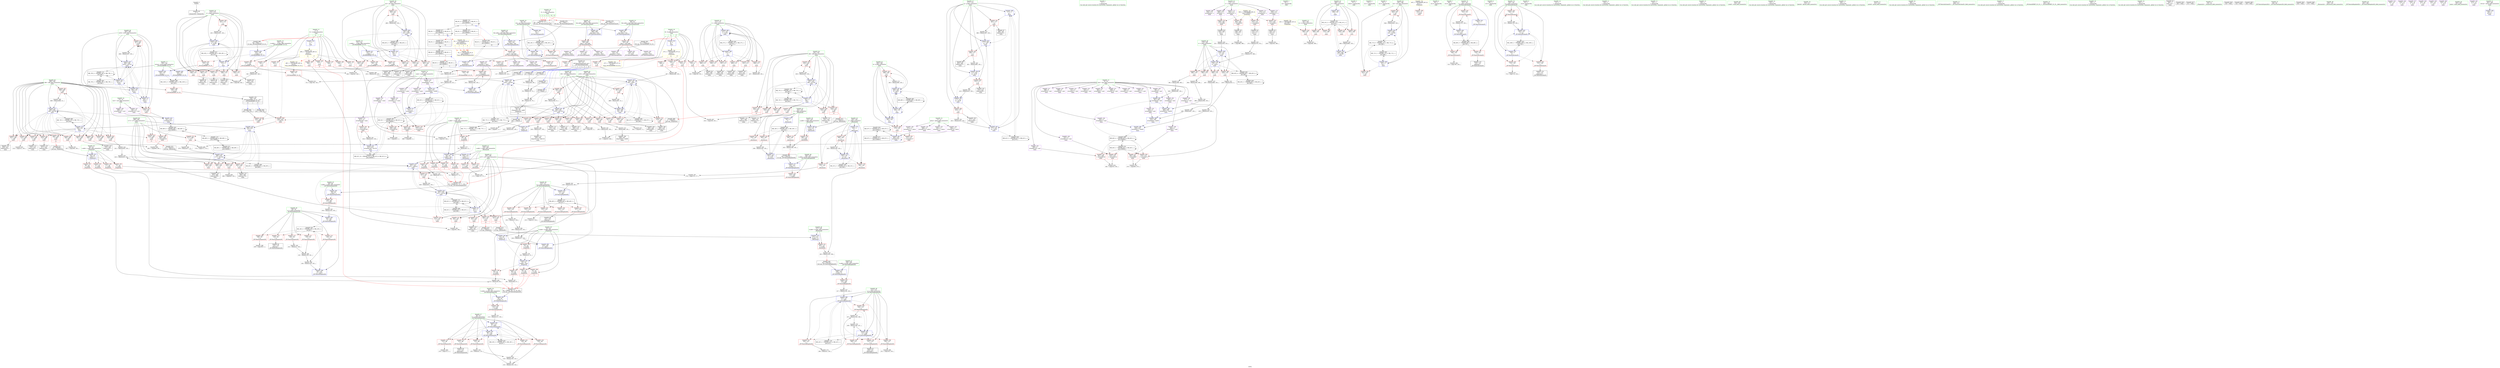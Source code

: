 digraph "SVFG" {
	label="SVFG";

	Node0x562093f4c990 [shape=record,color=grey,label="{NodeID: 0\nNullPtr}"];
	Node0x562093f4c990 -> Node0x562093f5e090[style=solid];
	Node0x562093f842c0 [shape=record,color=grey,label="{NodeID: 609\n574 = cmp(572, 573, )\n}"];
	Node0x562093f6b120 [shape=record,color=red,label="{NodeID: 277\n466\<--283\n\<--i56\nmain\n}"];
	Node0x562093f6b120 -> Node0x562093f80e40[style=solid];
	Node0x562093f5c180 [shape=record,color=black,label="{NodeID: 111\n524\<--523\nidxprom97\<--\nmain\n}"];
	Node0x562093f7f040 [shape=record,color=grey,label="{NodeID: 554\n621 = Binary(620, 105, )\n}"];
	Node0x562093f7f040 -> Node0x562093f7eec0[style=solid];
	Node0x562093f64f20 [shape=record,color=blue,label="{NodeID: 388\n277\<--5\np\<--\nmain\n}"];
	Node0x562093f64f20 -> Node0x562093f6a420[style=dashed];
	Node0x562093f64f20 -> Node0x562093f64f20[style=dashed];
	Node0x562093f64f20 -> Node0x562093f65190[style=dashed];
	Node0x562093f64f20 -> Node0x562093fa7bf0[style=dashed];
	Node0x562093f60620 [shape=record,color=red,label="{NodeID: 222\n171\<--159\n\<--s.addr\n_Z6oznaciiii\n}"];
	Node0x562093f60620 -> Node0x562093f82c40[style=solid];
	Node0x562093f5cc20 [shape=record,color=green,label="{NodeID: 56\n275\<--276\nj\<--j_field_insensitive\nmain\n}"];
	Node0x562093f5cc20 -> Node0x562093f69f40[style=solid];
	Node0x562093f5cc20 -> Node0x562093f6a010[style=solid];
	Node0x562093f5cc20 -> Node0x562093f6a0e0[style=solid];
	Node0x562093f5cc20 -> Node0x562093f6a1b0[style=solid];
	Node0x562093f5cc20 -> Node0x562093f6a280[style=solid];
	Node0x562093f5cc20 -> Node0x562093f6a350[style=solid];
	Node0x562093f5cc20 -> Node0x562093f64e50[style=solid];
	Node0x562093f5cc20 -> Node0x562093f65810[style=solid];
	Node0x562093fa9ef0 [shape=record,color=black,label="{NodeID: 665\nMR_75V_2 = PHI(MR_75V_3, MR_75V_1, )\npts\{292 \}\n}"];
	Node0x562093fa9ef0 -> Node0x562093fb7af0[style=dashed];
	Node0x562093f6dea0 [shape=record,color=red,label="{NodeID: 333\n600\<--599\n\<--arrayidx142\nmain\n}"];
	Node0x562093f6dea0 -> Node0x562093f833c0[style=solid];
	Node0x562093f63790 [shape=record,color=purple,label="{NodeID: 167\n239\<--217\narrayidx7\<--this1\n_ZN7fenwick6updateEii\n}"];
	Node0x562093f63790 -> Node0x562093f69580[style=solid];
	Node0x562093f63790 -> Node0x562093f705d0[style=solid];
	Node0x562093f357c0 [shape=record,color=green,label="{NodeID: 1\n5\<--1\n\<--dummyObj\nCan only get source location for instruction, argument, global var or function.}"];
	Node0x562093f84440 [shape=record,color=grey,label="{NodeID: 610\n545 = cmp(543, 544, )\n}"];
	Node0x562093f6b1f0 [shape=record,color=red,label="{NodeID: 278\n479\<--283\n\<--i56\nmain\n}"];
	Node0x562093f6b1f0 -> Node0x562093f5bf10[style=solid];
	Node0x562093f5c250 [shape=record,color=black,label="{NodeID: 112\n548\<--547\nidxprom112\<--\nmain\n}"];
	Node0x562093f7f1c0 [shape=record,color=grey,label="{NodeID: 555\n127 = Binary(126, 125, )\n}"];
	Node0x562093f7f1c0 -> Node0x562093f6f9a0[style=solid];
	Node0x562093f64ff0 [shape=record,color=blue,label="{NodeID: 389\n279\<--351\nx\<--sub\nmain\n}"];
	Node0x562093f64ff0 -> Node0x562093f6a760[style=dashed];
	Node0x562093f64ff0 -> Node0x562093f6a830[style=dashed];
	Node0x562093f64ff0 -> Node0x562093f6a900[style=dashed];
	Node0x562093f64ff0 -> Node0x562093f6a9d0[style=dashed];
	Node0x562093f64ff0 -> Node0x562093f650c0[style=dashed];
	Node0x562093f64ff0 -> Node0x562093fa3af0[style=dashed];
	Node0x562093f606f0 [shape=record,color=red,label="{NodeID: 223\n177\<--159\n\<--s.addr\n_Z6oznaciiii\n}"];
	Node0x562093f606f0 -> Node0x562093f830c0[style=solid];
	Node0x562093f5ccf0 [shape=record,color=green,label="{NodeID: 57\n277\<--278\np\<--p_field_insensitive\nmain\n}"];
	Node0x562093f5ccf0 -> Node0x562093f6a420[style=solid];
	Node0x562093f5ccf0 -> Node0x562093f6a4f0[style=solid];
	Node0x562093f5ccf0 -> Node0x562093f6a5c0[style=solid];
	Node0x562093f5ccf0 -> Node0x562093f6a690[style=solid];
	Node0x562093f5ccf0 -> Node0x562093f64f20[style=solid];
	Node0x562093f5ccf0 -> Node0x562093f65190[style=solid];
	Node0x562093f5ccf0 -> Node0x562093f65330[style=solid];
	Node0x562093f5ccf0 -> Node0x562093f654d0[style=solid];
	Node0x562093f5ccf0 -> Node0x562093f65670[style=solid];
	Node0x562093faa3f0 [shape=record,color=black,label="{NodeID: 666\nMR_77V_2 = PHI(MR_77V_3, MR_77V_1, )\npts\{294 \}\n}"];
	Node0x562093faa3f0 -> Node0x562093fb7ff0[style=dashed];
	Node0x562093f6df70 [shape=record,color=red,label="{NodeID: 334\n613\<--612\n\<--arrayidx149\nmain\n}"];
	Node0x562093f6df70 -> Node0x562093f68890[style=solid];
	Node0x562093f63860 [shape=record,color=purple,label="{NodeID: 168\n334\<--273\narraydecay\<--s\nmain\n}"];
	Node0x562093f34e90 [shape=record,color=green,label="{NodeID: 2\n19\<--1\n.str\<--dummyObj\nGlob }"];
	Node0x562093f845c0 [shape=record,color=grey,label="{NodeID: 611\n310 = cmp(308, 309, )\n}"];
	Node0x562093f6b2c0 [shape=record,color=red,label="{NodeID: 279\n487\<--283\n\<--i56\nmain\n}"];
	Node0x562093f6b2c0 -> Node0x562093f81a40[style=solid];
	Node0x562093f5c320 [shape=record,color=black,label="{NodeID: 113\n551\<--550\nidxprom114\<--\nmain\n}"];
	Node0x562093fbbdf0 [shape=record,color=yellow,style=double,label="{NodeID: 722\n49V_1 = ENCHI(MR_49V_0)\npts\{8 \}\nFun[_ZSt3minIiERKT_S2_S2_]}"];
	Node0x562093fbbdf0 -> Node0x562093f6ed40[style=dashed];
	Node0x562093f7f340 [shape=record,color=grey,label="{NodeID: 556\n135 = Binary(134, 133, )\n}"];
	Node0x562093f7f340 -> Node0x562093f6fa70[style=solid];
	Node0x562093f650c0 [shape=record,color=blue,label="{NodeID: 390\n279\<--377\nx\<--sub22\nmain\n}"];
	Node0x562093f650c0 -> Node0x562093f6a760[style=dashed];
	Node0x562093f650c0 -> Node0x562093f6a830[style=dashed];
	Node0x562093f650c0 -> Node0x562093f6a900[style=dashed];
	Node0x562093f650c0 -> Node0x562093f6a9d0[style=dashed];
	Node0x562093f650c0 -> Node0x562093fa3af0[style=dashed];
	Node0x562093f607c0 [shape=record,color=red,label="{NodeID: 224\n170\<--161\n\<--i\n_Z6oznaciiii\n}"];
	Node0x562093f607c0 -> Node0x562093f82c40[style=solid];
	Node0x562093f5cdc0 [shape=record,color=green,label="{NodeID: 58\n279\<--280\nx\<--x_field_insensitive\nmain\n}"];
	Node0x562093f5cdc0 -> Node0x562093f6a760[style=solid];
	Node0x562093f5cdc0 -> Node0x562093f6a830[style=solid];
	Node0x562093f5cdc0 -> Node0x562093f6a900[style=solid];
	Node0x562093f5cdc0 -> Node0x562093f6a9d0[style=solid];
	Node0x562093f5cdc0 -> Node0x562093f64ff0[style=solid];
	Node0x562093f5cdc0 -> Node0x562093f650c0[style=solid];
	Node0x562093faa8f0 [shape=record,color=black,label="{NodeID: 667\nMR_79V_2 = PHI(MR_79V_3, MR_79V_1, )\npts\{296 \}\n}"];
	Node0x562093faa8f0 -> Node0x562093fb84f0[style=dashed];
	Node0x562093f6e040 [shape=record,color=red,label="{NodeID: 335\n640\<--639\n\<--arrayidx162\nmain\n}"];
	Node0x562093f6e040 -> Node0x562093f84d40[style=solid];
	Node0x562093f63930 [shape=record,color=purple,label="{NodeID: 169\n348\<--273\narrayidx\<--s\nmain\n}"];
	Node0x562093f63930 -> Node0x562093f6d680[style=solid];
	Node0x562093f34f20 [shape=record,color=green,label="{NodeID: 3\n21\<--1\nstderr\<--dummyObj\nGlob }"];
	Node0x562093f84740 [shape=record,color=grey,label="{NodeID: 612\n223 = cmp(222, 224, )\n}"];
	Node0x562093f6b390 [shape=record,color=red,label="{NodeID: 280\n478\<--285\n\<--k\nmain\n}"];
	Node0x562093f6b390 -> Node0x562093f65cf0[style=solid];
	Node0x562093f5c3f0 [shape=record,color=black,label="{NodeID: 114\n555\<--554\nidxprom116\<--\nmain\n}"];
	Node0x562093f7f4c0 [shape=record,color=grey,label="{NodeID: 557\n227 = Binary(226, 105, )\n}"];
	Node0x562093f7f4c0 -> Node0x562093f70500[style=solid];
	Node0x562093f65190 [shape=record,color=blue,label="{NodeID: 391\n277\<--388\np\<--inc\nmain\n}"];
	Node0x562093f65190 -> Node0x562093f6a4f0[style=dashed];
	Node0x562093f65190 -> Node0x562093f65330[style=dashed];
	Node0x562093f60890 [shape=record,color=red,label="{NodeID: 225\n181\<--161\n\<--i\n_Z6oznaciiii\n}"];
	Node0x562093f60890 -> Node0x562093f67210[style=solid];
	Node0x562093f5ce90 [shape=record,color=green,label="{NodeID: 59\n281\<--282\nj52\<--j52_field_insensitive\nmain\n}"];
	Node0x562093f5ce90 -> Node0x562093f6aaa0[style=solid];
	Node0x562093f5ce90 -> Node0x562093f6ab70[style=solid];
	Node0x562093f5ce90 -> Node0x562093f6ac40[style=solid];
	Node0x562093f5ce90 -> Node0x562093f6ad10[style=solid];
	Node0x562093f5ce90 -> Node0x562093f6ade0[style=solid];
	Node0x562093f5ce90 -> Node0x562093f659b0[style=solid];
	Node0x562093f5ce90 -> Node0x562093f65f60[style=solid];
	Node0x562093faadf0 [shape=record,color=black,label="{NodeID: 668\nMR_81V_2 = PHI(MR_81V_3, MR_81V_1, )\npts\{298 \}\n}"];
	Node0x562093faadf0 -> Node0x562093fb89f0[style=dashed];
	Node0x562093f6e110 [shape=record,color=red,label="{NodeID: 336\n656\<--655\n\<--call172\nmain\n}"];
	Node0x562093f6e110 -> Node0x562093f74c20[style=solid];
	Node0x562093f63a00 [shape=record,color=purple,label="{NodeID: 170\n356\<--273\narrayidx12\<--s\nmain\n}"];
	Node0x562093f63a00 -> Node0x562093f6d750[style=solid];
	Node0x562093f34fb0 [shape=record,color=green,label="{NodeID: 4\n22\<--1\n.str.1\<--dummyObj\nGlob }"];
	Node0x562093f848c0 [shape=record,color=grey,label="{NodeID: 613\n751 = cmp(748, 750, )\n}"];
	Node0x562093f6b460 [shape=record,color=red,label="{NodeID: 281\n490\<--285\n\<--k\nmain\n}"];
	Node0x562093f6b460 -> Node0x562093f80fc0[style=solid];
	Node0x562093f5c4c0 [shape=record,color=black,label="{NodeID: 115\n559\<--558\nidxprom119\<--add118\nmain\n}"];
	Node0x562093fbbfb0 [shape=record,color=yellow,style=double,label="{NodeID: 724\n47V_1 = ENCHI(MR_47V_0)\npts\{6 \}\nFun[_ZSt3minIiERKT_S2_S2_]}"];
	Node0x562093fbbfb0 -> Node0x562093f6ee10[style=dashed];
	Node0x562093f7f640 [shape=record,color=grey,label="{NodeID: 558\n132 = Binary(5, 131, )\n}"];
	Node0x562093f7f640 -> Node0x562093f7f7c0[style=solid];
	Node0x562093f65260 [shape=record,color=blue,label="{NodeID: 392\n391\<--383\narrayidx26\<--and\nmain\n}"];
	Node0x562093f65260 -> Node0x562093f65400[style=dashed];
	Node0x562093f60960 [shape=record,color=red,label="{NodeID: 226\n195\<--161\n\<--i\n_Z6oznaciiii\n}"];
	Node0x562093f60960 -> Node0x562093f68110[style=solid];
	Node0x562093f5cf60 [shape=record,color=green,label="{NodeID: 60\n283\<--284\ni56\<--i56_field_insensitive\nmain\n}"];
	Node0x562093f5cf60 -> Node0x562093f6aeb0[style=solid];
	Node0x562093f5cf60 -> Node0x562093f6af80[style=solid];
	Node0x562093f5cf60 -> Node0x562093f6b050[style=solid];
	Node0x562093f5cf60 -> Node0x562093f6b120[style=solid];
	Node0x562093f5cf60 -> Node0x562093f6b1f0[style=solid];
	Node0x562093f5cf60 -> Node0x562093f6b2c0[style=solid];
	Node0x562093f5cf60 -> Node0x562093f65a80[style=solid];
	Node0x562093f5cf60 -> Node0x562093f65dc0[style=solid];
	Node0x562093fab2f0 [shape=record,color=black,label="{NodeID: 669\nMR_83V_2 = PHI(MR_83V_4, MR_83V_1, )\npts\{300 \}\n}"];
	Node0x562093fab2f0 -> Node0x562093f74c20[style=dashed];
	Node0x562093f6e1e0 [shape=record,color=red,label="{NodeID: 337\n665\<--664\n\<--arrayidx177\nmain\n}"];
	Node0x562093f6e1e0 -> Node0x562093f836c0[style=solid];
	Node0x562093f63ad0 [shape=record,color=purple,label="{NodeID: 171\n364\<--273\narrayidx16\<--s\nmain\n}"];
	Node0x562093f63ad0 -> Node0x562093f6d820[style=solid];
	Node0x562093f35040 [shape=record,color=green,label="{NodeID: 5\n24\<--1\n.str.2\<--dummyObj\nGlob }"];
	Node0x562093f84a40 [shape=record,color=grey,label="{NodeID: 614\n359 = cmp(358, 360, )\n}"];
	Node0x562093f6b530 [shape=record,color=red,label="{NodeID: 282\n643\<--287\n\<--cnt\nmain\n}"];
	Node0x562093f6b530 -> Node0x562093f815c0[style=solid];
	Node0x562093f60e20 [shape=record,color=black,label="{NodeID: 116\n567\<--566\nidxprom124\<--\nmain\n}"];
	Node0x562093fbc090 [shape=record,color=yellow,style=double,label="{NodeID: 725\n45V_1 = ENCHI(MR_45V_0)\npts\{1 \}\nFun[main]}"];
	Node0x562093fbc090 -> Node0x562093f64970[style=dashed];
	Node0x562093f7f7c0 [shape=record,color=grey,label="{NodeID: 559\n133 = Binary(130, 132, )\n}"];
	Node0x562093f7f7c0 -> Node0x562093f7f340[style=solid];
	Node0x562093f65330 [shape=record,color=blue,label="{NodeID: 393\n277\<--401\np\<--inc31\nmain\n}"];
	Node0x562093f65330 -> Node0x562093f6a5c0[style=dashed];
	Node0x562093f65330 -> Node0x562093f654d0[style=dashed];
	Node0x562093f60a30 [shape=record,color=red,label="{NodeID: 227\n176\<--163\n\<--j\n_Z6oznaciiii\n}"];
	Node0x562093f60a30 -> Node0x562093f830c0[style=solid];
	Node0x562093f5d030 [shape=record,color=green,label="{NodeID: 61\n285\<--286\nk\<--k_field_insensitive\nmain\n}"];
	Node0x562093f5d030 -> Node0x562093f6b390[style=solid];
	Node0x562093f5d030 -> Node0x562093f6b460[style=solid];
	Node0x562093f5d030 -> Node0x562093f65b50[style=solid];
	Node0x562093f5d030 -> Node0x562093f65c20[style=solid];
	Node0x562093f5d030 -> Node0x562093f65e90[style=solid];
	Node0x562093fab7f0 [shape=record,color=black,label="{NodeID: 670\nMR_85V_2 = PHI(MR_85V_3, MR_85V_1, )\npts\{100000 \}\n}"];
	Node0x562093fab7f0 -> Node0x562093f6d9c0[style=dashed];
	Node0x562093fab7f0 -> Node0x562093f6da90[style=dashed];
	Node0x562093fab7f0 -> Node0x562093f6dc30[style=dashed];
	Node0x562093fab7f0 -> Node0x562093f6dd00[style=dashed];
	Node0x562093fab7f0 -> Node0x562093fa3ff0[style=dashed];
	Node0x562093fab7f0 -> Node0x562093fab7f0[style=dashed];
	Node0x562093f6e2b0 [shape=record,color=red,label="{NodeID: 338\n672\<--671\n\<--arrayidx181\nmain\n}"];
	Node0x562093f63ba0 [shape=record,color=purple,label="{NodeID: 172\n372\<--273\narrayidx20\<--s\nmain\n}"];
	Node0x562093f63ba0 -> Node0x562093f6d8f0[style=solid];
	Node0x562093f350d0 [shape=record,color=green,label="{NodeID: 6\n26\<--1\n.str.3\<--dummyObj\nGlob }"];
	Node0x562093f84bc0 [shape=record,color=grey,label="{NodeID: 615\n344 = cmp(340, 342, )\n}"];
	Node0x562093f6b600 [shape=record,color=red,label="{NodeID: 283\n652\<--287\n\<--cnt\nmain\n}"];
	Node0x562093f60ef0 [shape=record,color=black,label="{NodeID: 117\n570\<--569\nidxprom126\<--\nmain\n}"];
	Node0x562093fbc1a0 [shape=record,color=yellow,style=double,label="{NodeID: 726\n47V_1 = ENCHI(MR_47V_0)\npts\{6 \}\nFun[main]|{|<s8>12|<s9>17}}"];
	Node0x562093fbc1a0 -> Node0x562093f63ee0[style=dashed];
	Node0x562093fbc1a0 -> Node0x562093f63fb0[style=dashed];
	Node0x562093fbc1a0 -> Node0x562093f64080[style=dashed];
	Node0x562093fbc1a0 -> Node0x562093f64150[style=dashed];
	Node0x562093fbc1a0 -> Node0x562093f64220[style=dashed];
	Node0x562093fbc1a0 -> Node0x562093f642f0[style=dashed];
	Node0x562093fbc1a0 -> Node0x562093f6db60[style=dashed];
	Node0x562093fbc1a0 -> Node0x562093f6e110[style=dashed];
	Node0x562093fbc1a0:s8 -> Node0x562093fbbfb0[style=dashed,color=red];
	Node0x562093fbc1a0:s9 -> Node0x562093fbbfb0[style=dashed,color=red];
	Node0x562093f7f940 [shape=record,color=grey,label="{NodeID: 560\n535 = Binary(534, 105, )\n}"];
	Node0x562093f7f940 -> Node0x562093f66440[style=solid];
	Node0x562093f65400 [shape=record,color=blue,label="{NodeID: 394\n404\<--396\narrayidx33\<--and28\nmain\n}"];
	Node0x562093f65400 -> Node0x562093f655a0[style=dashed];
	Node0x562093f60b00 [shape=record,color=red,label="{NodeID: 228\n184\<--163\n\<--j\n_Z6oznaciiii\n}"];
	Node0x562093f60b00 -> Node0x562093f67090[style=solid];
	Node0x562093f5d100 [shape=record,color=green,label="{NodeID: 62\n287\<--288\ncnt\<--cnt_field_insensitive\nmain\n}"];
	Node0x562093f5d100 -> Node0x562093f6b530[style=solid];
	Node0x562093f5d100 -> Node0x562093f6b600[style=solid];
	Node0x562093f5d100 -> Node0x562093f66030[style=solid];
	Node0x562093f5d100 -> Node0x562093f74a80[style=solid];
	Node0x562093fabcf0 [shape=record,color=black,label="{NodeID: 671\nMR_87V_2 = PHI(MR_87V_3, MR_87V_1, )\npts\{120000 \}\n}"];
	Node0x562093fabcf0 -> Node0x562093fa67f0[style=dashed];
	Node0x562093f6e380 [shape=record,color=red,label="{NodeID: 339\n706\<--699\nthis1\<--this.addr\n_ZN7fenwick5clearEv\n}"];
	Node0x562093f6e380 -> Node0x562093f63c70[style=solid];
	Node0x562093f6e380 -> Node0x562093f63d40[style=solid];
	Node0x562093f6e380 -> Node0x562093f63e10[style=solid];
	Node0x562093f63c70 [shape=record,color=purple,label="{NodeID: 173\n717\<--706\nF\<--this1\n_ZN7fenwick5clearEv\n}"];
	Node0x562093f34500 [shape=record,color=green,label="{NodeID: 7\n28\<--1\n.str.4\<--dummyObj\nGlob }"];
	Node0x562093f84d40 [shape=record,color=grey,label="{NodeID: 616\n641 = cmp(640, 5, )\n}"];
	Node0x562093f6b6d0 [shape=record,color=red,label="{NodeID: 284\n506\<--289\n\<--s86\nmain\n}"];
	Node0x562093f6b6d0 -> Node0x562093f854c0[style=solid];
	Node0x562093f60fc0 [shape=record,color=black,label="{NodeID: 118\n580\<--579\nidxprom131\<--\nmain\n}"];
	Node0x562093fbc280 [shape=record,color=yellow,style=double,label="{NodeID: 727\n49V_1 = ENCHI(MR_49V_0)\npts\{8 \}\nFun[main]|{|<s9>12|<s10>17}}"];
	Node0x562093fbc280 -> Node0x562093f643c0[style=dashed];
	Node0x562093fbc280 -> Node0x562093f64490[style=dashed];
	Node0x562093fbc280 -> Node0x562093f64560[style=dashed];
	Node0x562093fbc280 -> Node0x562093f64630[style=dashed];
	Node0x562093fbc280 -> Node0x562093f64700[style=dashed];
	Node0x562093fbc280 -> Node0x562093f647d0[style=dashed];
	Node0x562093fbc280 -> Node0x562093f648a0[style=dashed];
	Node0x562093fbc280 -> Node0x562093f6db60[style=dashed];
	Node0x562093fbc280 -> Node0x562093f6e110[style=dashed];
	Node0x562093fbc280:s9 -> Node0x562093fbbdf0[style=dashed,color=red];
	Node0x562093fbc280:s10 -> Node0x562093fbbdf0[style=dashed,color=red];
	Node0x562093f7fac0 [shape=record,color=grey,label="{NodeID: 561\n219 = Binary(218, 105, )\n}"];
	Node0x562093f7fac0 -> Node0x562093f70430[style=solid];
	Node0x562093f654d0 [shape=record,color=blue,label="{NodeID: 395\n277\<--413\np\<--inc38\nmain\n}"];
	Node0x562093f654d0 -> Node0x562093f6a690[style=dashed];
	Node0x562093f654d0 -> Node0x562093f65670[style=dashed];
	Node0x562093f60bd0 [shape=record,color=red,label="{NodeID: 229\n190\<--163\n\<--j\n_Z6oznaciiii\n}"];
	Node0x562093f60bd0 -> Node0x562093f68290[style=solid];
	Node0x562093f5d1d0 [shape=record,color=green,label="{NodeID: 63\n289\<--290\ns86\<--s86_field_insensitive\nmain\n}"];
	Node0x562093f5d1d0 -> Node0x562093f6b6d0[style=solid];
	Node0x562093f5d1d0 -> Node0x562093f6b7a0[style=solid];
	Node0x562093f5d1d0 -> Node0x562093f6b870[style=solid];
	Node0x562093f5d1d0 -> Node0x562093f6b940[style=solid];
	Node0x562093f5d1d0 -> Node0x562093f6ba10[style=solid];
	Node0x562093f5d1d0 -> Node0x562093f6bae0[style=solid];
	Node0x562093f5d1d0 -> Node0x562093f6bbb0[style=solid];
	Node0x562093f5d1d0 -> Node0x562093f6bc80[style=solid];
	Node0x562093f5d1d0 -> Node0x562093f6bd50[style=solid];
	Node0x562093f5d1d0 -> Node0x562093f6be20[style=solid];
	Node0x562093f5d1d0 -> Node0x562093f6bef0[style=solid];
	Node0x562093f5d1d0 -> Node0x562093f6bfc0[style=solid];
	Node0x562093f5d1d0 -> Node0x562093f66100[style=solid];
	Node0x562093f5d1d0 -> Node0x562093f74b50[style=solid];
	Node0x562093fac1f0 [shape=record,color=black,label="{NodeID: 672\nMR_89V_2 = PHI(MR_89V_3, MR_89V_1, )\npts\{140000 \}\n}"];
	Node0x562093fac1f0 -> Node0x562093fb8ef0[style=dashed];
	Node0x562093f6e450 [shape=record,color=red,label="{NodeID: 340\n709\<--701\n\<--i\n_ZN7fenwick5clearEv\n}"];
	Node0x562093f6e450 -> Node0x562093f82f40[style=solid];
	Node0x562093f63d40 [shape=record,color=purple,label="{NodeID: 174\n720\<--706\narrayidx\<--this1\n_ZN7fenwick5clearEv\n}"];
	Node0x562093f34590 [shape=record,color=green,label="{NodeID: 8\n30\<--1\n.str.5\<--dummyObj\nGlob }"];
	Node0x562093f84ec0 [shape=record,color=grey,label="{NodeID: 617\n715 = cmp(714, 224, )\n}"];
	Node0x562093f6b7a0 [shape=record,color=red,label="{NodeID: 285\n509\<--289\n\<--s86\nmain\n}"];
	Node0x562093f6b7a0 -> Node0x562093f5c0b0[style=solid];
	Node0x562093f61090 [shape=record,color=black,label="{NodeID: 119\n598\<--597\nidxprom141\<--\nmain\n}"];
	Node0x562093f7fc40 [shape=record,color=grey,label="{NodeID: 562\n437 = Binary(436, 105, )\n}"];
	Node0x562093f7fc40 -> Node0x562093f658e0[style=solid];
	Node0x562093f655a0 [shape=record,color=blue,label="{NodeID: 396\n416\<--408\narrayidx40\<--and35\nmain\n}"];
	Node0x562093f655a0 -> Node0x562093f65740[style=dashed];
	Node0x562093f60ca0 [shape=record,color=red,label="{NodeID: 230\n217\<--204\nthis1\<--this.addr\n_ZN7fenwick6updateEii\n}"];
	Node0x562093f60ca0 -> Node0x562093f635f0[style=solid];
	Node0x562093f60ca0 -> Node0x562093f636c0[style=solid];
	Node0x562093f60ca0 -> Node0x562093f63790[style=solid];
	Node0x562093f5d2a0 [shape=record,color=green,label="{NodeID: 64\n291\<--292\ni99\<--i99_field_insensitive\nmain\n}"];
	Node0x562093f5d2a0 -> Node0x562093f6c090[style=solid];
	Node0x562093f5d2a0 -> Node0x562093f6c160[style=solid];
	Node0x562093f5d2a0 -> Node0x562093f6c230[style=solid];
	Node0x562093f5d2a0 -> Node0x562093f6c300[style=solid];
	Node0x562093f5d2a0 -> Node0x562093f6c3d0[style=solid];
	Node0x562093f5d2a0 -> Node0x562093f6c4a0[style=solid];
	Node0x562093f5d2a0 -> Node0x562093f6c570[style=solid];
	Node0x562093f5d2a0 -> Node0x562093f66370[style=solid];
	Node0x562093f5d2a0 -> Node0x562093f749b0[style=solid];
	Node0x562093fac6f0 [shape=record,color=black,label="{NodeID: 673\nMR_91V_2 = PHI(MR_91V_3, MR_91V_1, )\npts\{160000 \}\n}"];
	Node0x562093fac6f0 -> Node0x562093f6e1e0[style=dashed];
	Node0x562093fac6f0 -> Node0x562093f6e2b0[style=dashed];
	Node0x562093fac6f0 -> Node0x562093f661d0[style=dashed];
	Node0x562093fac6f0 -> Node0x562093fac6f0[style=dashed];
	Node0x562093f6e520 [shape=record,color=red,label="{NodeID: 341\n718\<--701\n\<--i\n_ZN7fenwick5clearEv\n}"];
	Node0x562093f6e520 -> Node0x562093f614a0[style=solid];
	Node0x562093f63e10 [shape=record,color=purple,label="{NodeID: 175\n723\<--706\narrayidx6\<--this1\n_ZN7fenwick5clearEv\n}"];
	Node0x562093f63e10 -> Node0x562093f75100[style=solid];
	Node0x562093f34620 [shape=record,color=green,label="{NodeID: 9\n32\<--1\n.str.6\<--dummyObj\nGlob }"];
	Node0x562093f85040 [shape=record,color=grey,label="{NodeID: 618\n474 = cmp(465, 473, )\n}"];
	Node0x562093f6b870 [shape=record,color=red,label="{NodeID: 286\n513\<--289\n\<--s86\nmain\n}"];
	Node0x562093f6b870 -> Node0x562093f85340[style=solid];
	Node0x562093f61160 [shape=record,color=black,label="{NodeID: 120\n611\<--610\nidxprom148\<--\nmain\n}"];
	Node0x562093fbc440 [shape=record,color=yellow,style=double,label="{NodeID: 729\n53V_1 = ENCHI(MR_53V_0)\npts\{268 \}\nFun[main]}"];
	Node0x562093fbc440 -> Node0x562093f69650[style=dashed];
	Node0x562093f7fdc0 [shape=record,color=grey,label="{NodeID: 563\n141 = Binary(5, 140, )\n}"];
	Node0x562093f7fdc0 -> Node0x562093f7ff40[style=solid];
	Node0x562093f65670 [shape=record,color=blue,label="{NodeID: 397\n277\<--425\np\<--inc45\nmain\n}"];
	Node0x562093f65670 -> Node0x562093f6a420[style=dashed];
	Node0x562093f65670 -> Node0x562093f64f20[style=dashed];
	Node0x562093f65670 -> Node0x562093f65190[style=dashed];
	Node0x562093f65670 -> Node0x562093fa7bf0[style=dashed];
	Node0x562093f68c00 [shape=record,color=red,label="{NodeID: 231\n218\<--206\n\<--a.addr\n_ZN7fenwick6updateEii\n}"];
	Node0x562093f68c00 -> Node0x562093f7fac0[style=solid];
	Node0x562093f5d370 [shape=record,color=green,label="{NodeID: 65\n293\<--294\nj103\<--j103_field_insensitive\nmain\n}"];
	Node0x562093f5d370 -> Node0x562093f6c640[style=solid];
	Node0x562093f5d370 -> Node0x562093f6c710[style=solid];
	Node0x562093f5d370 -> Node0x562093f6c7e0[style=solid];
	Node0x562093f5d370 -> Node0x562093f6c8b0[style=solid];
	Node0x562093f5d370 -> Node0x562093f6c980[style=solid];
	Node0x562093f5d370 -> Node0x562093f6ca50[style=solid];
	Node0x562093f5d370 -> Node0x562093f6cb20[style=solid];
	Node0x562093f5d370 -> Node0x562093f66440[style=solid];
	Node0x562093f5d370 -> Node0x562093f66850[style=solid];
	Node0x562093facbf0 [shape=record,color=black,label="{NodeID: 674\nMR_8V_2 = PHI(MR_8V_4, MR_8V_1, )\npts\{180000 \}\n|{<s0>10}}"];
	Node0x562093facbf0:s0 -> Node0x562093f9d1c0[style=dashed,color=red];
	Node0x562093f6e5f0 [shape=record,color=red,label="{NodeID: 342\n731\<--701\n\<--i\n_ZN7fenwick5clearEv\n}"];
	Node0x562093f6e5f0 -> Node0x562093f824c0[style=solid];
	Node0x562093f63ee0 [shape=record,color=red,label="{NodeID: 176\n331\<--4\n\<--R\nmain\n}"];
	Node0x562093f63ee0 -> Node0x562093f83cc0[style=solid];
	Node0x562093f346e0 [shape=record,color=green,label="{NodeID: 10\n51\<--1\n\<--dummyObj\nCan only get source location for instruction, argument, global var or function.}"];
	Node0x562093f851c0 [shape=record,color=grey,label="{NodeID: 619\n444 = cmp(442, 443, )\n}"];
	Node0x562093f6b940 [shape=record,color=red,label="{NodeID: 287\n523\<--289\n\<--s86\nmain\n}"];
	Node0x562093f6b940 -> Node0x562093f5c180[style=solid];
	Node0x562093f61230 [shape=record,color=black,label="{NodeID: 121\n638\<--637\nidxprom161\<--\nmain\n}"];
	Node0x562093f7ff40 [shape=record,color=grey,label="{NodeID: 564\n142 = Binary(139, 141, )\n}"];
	Node0x562093f7ff40 -> Node0x562093f80240[style=solid];
	Node0x562093f65740 [shape=record,color=blue,label="{NodeID: 398\n428\<--420\narrayidx47\<--and42\nmain\n}"];
	Node0x562093f65740 -> Node0x562093fa3ff0[style=dashed];
	Node0x562093f68c90 [shape=record,color=red,label="{NodeID: 232\n226\<--208\n\<--b.addr\n_ZN7fenwick6updateEii\n}"];
	Node0x562093f68c90 -> Node0x562093f7f4c0[style=solid];
	Node0x562093f5d440 [shape=record,color=green,label="{NodeID: 66\n295\<--296\nk105\<--k105_field_insensitive\nmain\n}"];
	Node0x562093f5d440 -> Node0x562093f6cbf0[style=solid];
	Node0x562093f5d440 -> Node0x562093f6ccc0[style=solid];
	Node0x562093f5d440 -> Node0x562093f66510[style=solid];
	Node0x562093f5d440 -> Node0x562093f665e0[style=solid];
	Node0x562093f5d440 -> Node0x562093f666b0[style=solid];
	Node0x562093f5d440 -> Node0x562093f66920[style=solid];
	Node0x562093f6e6c0 [shape=record,color=red,label="{NodeID: 343\n714\<--703\n\<--j\n_ZN7fenwick5clearEv\n}"];
	Node0x562093f6e6c0 -> Node0x562093f84ec0[style=solid];
	Node0x562093f63fb0 [shape=record,color=red,label="{NodeID: 177\n446\<--4\n\<--R\nmain\n}"];
	Node0x562093f63fb0 -> Node0x562093f82340[style=solid];
	Node0x562093f347a0 [shape=record,color=green,label="{NodeID: 11\n105\<--1\n\<--dummyObj\nCan only get source location for instruction, argument, global var or function.}"];
	Node0x562093f85340 [shape=record,color=grey,label="{NodeID: 620\n514 = cmp(513, 105, )\n}"];
	Node0x562093f6ba10 [shape=record,color=red,label="{NodeID: 288\n573\<--289\n\<--s86\nmain\n}"];
	Node0x562093f6ba10 -> Node0x562093f842c0[style=solid];
	Node0x562093f61300 [shape=record,color=black,label="{NodeID: 122\n663\<--662\nidxprom176\<--\nmain\n}"];
	Node0x562093f800c0 [shape=record,color=grey,label="{NodeID: 565\n543 = Binary(542, 105, )\n}"];
	Node0x562093f800c0 -> Node0x562093f84440[style=solid];
	Node0x562093f65810 [shape=record,color=blue,label="{NodeID: 399\n275\<--432\nj\<--inc48\nmain\n}"];
	Node0x562093f65810 -> Node0x562093f69f40[style=dashed];
	Node0x562093f65810 -> Node0x562093f6a010[style=dashed];
	Node0x562093f65810 -> Node0x562093f6a0e0[style=dashed];
	Node0x562093f65810 -> Node0x562093f6a1b0[style=dashed];
	Node0x562093f65810 -> Node0x562093f6a280[style=dashed];
	Node0x562093f65810 -> Node0x562093f6a350[style=dashed];
	Node0x562093f65810 -> Node0x562093f64e50[style=dashed];
	Node0x562093f65810 -> Node0x562093f65810[style=dashed];
	Node0x562093f65810 -> Node0x562093fa76f0[style=dashed];
	Node0x562093f68d60 [shape=record,color=red,label="{NodeID: 233\n222\<--210\n\<--x\n_ZN7fenwick6updateEii\n}"];
	Node0x562093f68d60 -> Node0x562093f84740[style=solid];
	Node0x562093f5d510 [shape=record,color=green,label="{NodeID: 67\n297\<--298\nj137\<--j137_field_insensitive\nmain\n}"];
	Node0x562093f5d510 -> Node0x562093f6cd90[style=solid];
	Node0x562093f5d510 -> Node0x562093f6ce60[style=solid];
	Node0x562093f5d510 -> Node0x562093f6cf30[style=solid];
	Node0x562093f5d510 -> Node0x562093f6d000[style=solid];
	Node0x562093f5d510 -> Node0x562093f6d0d0[style=solid];
	Node0x562093f5d510 -> Node0x562093f6d1a0[style=solid];
	Node0x562093f5d510 -> Node0x562093f669f0[style=solid];
	Node0x562093f5d510 -> Node0x562093f74850[style=solid];
	Node0x562093f5d510 -> Node0x562093f748e0[style=solid];
	Node0x562093f6e790 [shape=record,color=red,label="{NodeID: 344\n721\<--703\n\<--j\n_ZN7fenwick5clearEv\n}"];
	Node0x562093f6e790 -> Node0x562093f61570[style=solid];
	Node0x562093f64080 [shape=record,color=red,label="{NodeID: 178\n456\<--4\n\<--R\nmain\n}"];
	Node0x562093f64080 -> Node0x562093f857c0[style=solid];
	Node0x562093f37f50 [shape=record,color=green,label="{NodeID: 12\n224\<--1\n\<--dummyObj\nCan only get source location for instruction, argument, global var or function.}"];
	Node0x562093f854c0 [shape=record,color=grey,label="{NodeID: 621\n507 = cmp(506, 105, )\n}"];
	Node0x562093f6bae0 [shape=record,color=red,label="{NodeID: 289\n601\<--289\n\<--s86\nmain\n}"];
	Node0x562093f6bae0 -> Node0x562093f833c0[style=solid];
	Node0x562093f613d0 [shape=record,color=black,label="{NodeID: 123\n670\<--669\nidxprom180\<--\nmain\n}"];
	Node0x562093f80240 [shape=record,color=grey,label="{NodeID: 566\n144 = Binary(143, 142, )\n}"];
	Node0x562093f80240 -> Node0x562093f6fb40[style=solid];
	Node0x562093f658e0 [shape=record,color=blue,label="{NodeID: 400\n271\<--437\ni\<--inc50\nmain\n}"];
	Node0x562093f658e0 -> Node0x562093f69a60[style=dashed];
	Node0x562093f658e0 -> Node0x562093f69b30[style=dashed];
	Node0x562093f658e0 -> Node0x562093f69c00[style=dashed];
	Node0x562093f658e0 -> Node0x562093f69cd0[style=dashed];
	Node0x562093f658e0 -> Node0x562093f69da0[style=dashed];
	Node0x562093f658e0 -> Node0x562093f69e70[style=dashed];
	Node0x562093f658e0 -> Node0x562093f658e0[style=dashed];
	Node0x562093f658e0 -> Node0x562093fa71f0[style=dashed];
	Node0x562093f68e30 [shape=record,color=red,label="{NodeID: 234\n234\<--210\n\<--x\n_ZN7fenwick6updateEii\n}"];
	Node0x562093f68e30 -> Node0x562093f5e5a0[style=solid];
	Node0x562093f5d5e0 [shape=record,color=green,label="{NodeID: 68\n299\<--300\ni171\<--i171_field_insensitive\nmain\n}"];
	Node0x562093f5d5e0 -> Node0x562093f6d270[style=solid];
	Node0x562093f5d5e0 -> Node0x562093f6d340[style=solid];
	Node0x562093f5d5e0 -> Node0x562093f6d410[style=solid];
	Node0x562093f5d5e0 -> Node0x562093f6d4e0[style=solid];
	Node0x562093f5d5e0 -> Node0x562093f6d5b0[style=solid];
	Node0x562093f5d5e0 -> Node0x562093f74c20[style=solid];
	Node0x562093f5d5e0 -> Node0x562093f74cf0[style=solid];
	Node0x562093fadaf0 [shape=record,color=black,label="{NodeID: 677\nMR_8V_7 = PHI(MR_8V_9, MR_8V_6, )\npts\{180000 \}\n|{|<s2>14|<s3>15}}"];
	Node0x562093fadaf0 -> Node0x562093fadaf0[style=dashed];
	Node0x562093fadaf0 -> Node0x562093fb98f0[style=dashed];
	Node0x562093fadaf0:s2 -> Node0x562093fbea70[style=dashed,color=red];
	Node0x562093fadaf0:s3 -> Node0x562093f9cae0[style=dashed,color=red];
	Node0x562093f6e860 [shape=record,color=red,label="{NodeID: 345\n726\<--703\n\<--j\n_ZN7fenwick5clearEv\n}"];
	Node0x562093f6e860 -> Node0x562093f82040[style=solid];
	Node0x562093f64150 [shape=record,color=red,label="{NodeID: 179\n516\<--4\n\<--R\nmain\n}"];
	Node0x562093f64150 -> Node0x562093f821c0[style=solid];
	Node0x562093f38010 [shape=record,color=green,label="{NodeID: 13\n343\<--1\n\<--dummyObj\nCan only get source location for instruction, argument, global var or function.}"];
	Node0x562093f85640 [shape=record,color=grey,label="{NodeID: 622\n452 = cmp(451, 5, )\n}"];
	Node0x562093f6bbb0 [shape=record,color=red,label="{NodeID: 290\n606\<--289\n\<--s86\nmain\n|{<s0>14}}"];
	Node0x562093f6bbb0:s0 -> Node0x562093ff1b00[style=solid,color=red];
	Node0x562093f614a0 [shape=record,color=black,label="{NodeID: 124\n719\<--718\nidxprom\<--\n_ZN7fenwick5clearEv\n}"];
	Node0x562093f803c0 [shape=record,color=grey,label="{NodeID: 567\n432 = Binary(431, 105, )\n}"];
	Node0x562093f803c0 -> Node0x562093f65810[style=solid];
	Node0x562093f659b0 [shape=record,color=blue,label="{NodeID: 401\n281\<--5\nj52\<--\nmain\n}"];
	Node0x562093f659b0 -> Node0x562093f6aaa0[style=dashed];
	Node0x562093f659b0 -> Node0x562093f6ab70[style=dashed];
	Node0x562093f659b0 -> Node0x562093f6ac40[style=dashed];
	Node0x562093f659b0 -> Node0x562093f6ad10[style=dashed];
	Node0x562093f659b0 -> Node0x562093f6ade0[style=dashed];
	Node0x562093f659b0 -> Node0x562093f65f60[style=dashed];
	Node0x562093f659b0 -> Node0x562093fa85f0[style=dashed];
	Node0x562093f68f00 [shape=record,color=red,label="{NodeID: 235\n253\<--210\n\<--x\n_ZN7fenwick6updateEii\n}"];
	Node0x562093f68f00 -> Node0x562093f81d40[style=solid];
	Node0x562093f5d6b0 [shape=record,color=green,label="{NodeID: 69\n304\<--305\nscanf\<--scanf_field_insensitive\n}"];
	Node0x562093f6e930 [shape=record,color=red,label="{NodeID: 346\n759\<--739\n\<--retval\n_ZSt3minIiERKT_S2_S2_\n}"];
	Node0x562093f6e930 -> Node0x562093f61640[style=solid];
	Node0x562093f64220 [shape=record,color=red,label="{NodeID: 180\n519\<--4\n\<--R\nmain\n|{<s0>13}}"];
	Node0x562093f64220:s0 -> Node0x562093ff2450[style=solid,color=red];
	Node0x562093f380d0 [shape=record,color=green,label="{NodeID: 14\n352\<--1\n\<--dummyObj\nCan only get source location for instruction, argument, global var or function.}"];
	Node0x562093f857c0 [shape=record,color=grey,label="{NodeID: 623\n457 = cmp(455, 456, )\n}"];
	Node0x562093f6bc80 [shape=record,color=red,label="{NodeID: 291\n610\<--289\n\<--s86\nmain\n}"];
	Node0x562093f6bc80 -> Node0x562093f61160[style=solid];
	Node0x562093f61570 [shape=record,color=black,label="{NodeID: 125\n722\<--721\nidxprom5\<--\n_ZN7fenwick5clearEv\n}"];
	Node0x562093f80540 [shape=record,color=grey,label="{NodeID: 568\n342 = Binary(341, 343, )\n}"];
	Node0x562093f80540 -> Node0x562093f84bc0[style=solid];
	Node0x562093f65a80 [shape=record,color=blue,label="{NodeID: 402\n283\<--447\ni56\<--sub57\nmain\n}"];
	Node0x562093f65a80 -> Node0x562093f6aeb0[style=dashed];
	Node0x562093f65a80 -> Node0x562093f6af80[style=dashed];
	Node0x562093f65a80 -> Node0x562093f6b050[style=dashed];
	Node0x562093f65a80 -> Node0x562093f6b120[style=dashed];
	Node0x562093f65a80 -> Node0x562093f6b1f0[style=dashed];
	Node0x562093f65a80 -> Node0x562093f6b2c0[style=dashed];
	Node0x562093f65a80 -> Node0x562093f65a80[style=dashed];
	Node0x562093f65a80 -> Node0x562093f65dc0[style=dashed];
	Node0x562093f65a80 -> Node0x562093fa8af0[style=dashed];
	Node0x562093f68fd0 [shape=record,color=red,label="{NodeID: 236\n254\<--210\n\<--x\n_ZN7fenwick6updateEii\n}"];
	Node0x562093f68fd0 -> Node0x562093f818c0[style=solid];
	Node0x562093f5d7b0 [shape=record,color=green,label="{NodeID: 70\n316\<--317\nfprintf\<--fprintf_field_insensitive\n}"];
	Node0x562093f6ea00 [shape=record,color=red,label="{NodeID: 347\n749\<--741\n\<--__a.addr\n_ZSt3minIiERKT_S2_S2_\n}"];
	Node0x562093f6ea00 -> Node0x562093f6ee10[style=solid];
	Node0x562093f642f0 [shape=record,color=red,label="{NodeID: 181\n531\<--4\n\<--R\nmain\n}"];
	Node0x562093f642f0 -> Node0x562093f83fc0[style=solid];
	Node0x562093f38190 [shape=record,color=green,label="{NodeID: 15\n360\<--1\n\<--dummyObj\nCan only get source location for instruction, argument, global var or function.}"];
	Node0x562093f85940 [shape=record,color=grey,label="{NodeID: 624\n562 = cmp(553, 561, )\n}"];
	Node0x562093f6bd50 [shape=record,color=red,label="{NodeID: 292\n618\<--289\n\<--s86\nmain\n|{<s0>15}}"];
	Node0x562093f6bd50:s0 -> Node0x562093ff1e90[style=solid,color=red];
	Node0x562093f61640 [shape=record,color=black,label="{NodeID: 126\n736\<--759\n_ZSt3minIiERKT_S2_S2__ret\<--\n_ZSt3minIiERKT_S2_S2_\n|{<s0>12|<s1>17}}"];
	Node0x562093f61640:s0 -> Node0x562093ff0d60[style=solid,color=blue];
	Node0x562093f61640:s1 -> Node0x562093ff12e0[style=solid,color=blue];
	Node0x562093f806c0 [shape=record,color=grey,label="{NodeID: 569\n649 = Binary(648, 51, )\n}"];
	Node0x562093f806c0 -> Node0x562093f74b50[style=solid];
	Node0x562093f65b50 [shape=record,color=blue,label="{NodeID: 403\n285\<--105\nk\<--\nmain\n}"];
	Node0x562093f65b50 -> Node0x562093f6b390[style=dashed];
	Node0x562093f65b50 -> Node0x562093f6b460[style=dashed];
	Node0x562093f65b50 -> Node0x562093f65b50[style=dashed];
	Node0x562093f65b50 -> Node0x562093f65c20[style=dashed];
	Node0x562093f65b50 -> Node0x562093f65e90[style=dashed];
	Node0x562093f65b50 -> Node0x562093fa8ff0[style=dashed];
	Node0x562093f690a0 [shape=record,color=red,label="{NodeID: 237\n257\<--210\n\<--x\n_ZN7fenwick6updateEii\n}"];
	Node0x562093f690a0 -> Node0x562093f81740[style=solid];
	Node0x562093f5d8b0 [shape=record,color=green,label="{NodeID: 71\n321\<--322\nprintf\<--printf_field_insensitive\n}"];
	Node0x562093f6ead0 [shape=record,color=red,label="{NodeID: 348\n756\<--741\n\<--__a.addr\n_ZSt3minIiERKT_S2_S2_\n}"];
	Node0x562093f6ead0 -> Node0x562093f755e0[style=solid];
	Node0x562093f643c0 [shape=record,color=red,label="{NodeID: 182\n341\<--7\n\<--S\nmain\n}"];
	Node0x562093f643c0 -> Node0x562093f80540[style=solid];
	Node0x562093f38290 [shape=record,color=green,label="{NodeID: 16\n368\<--1\n\<--dummyObj\nCan only get source location for instruction, argument, global var or function.}"];
	Node0x562093f6be20 [shape=record,color=red,label="{NodeID: 293\n620\<--289\n\<--s86\nmain\n}"];
	Node0x562093f6be20 -> Node0x562093f7f040[style=solid];
	Node0x562093f61710 [shape=record,color=purple,label="{NodeID: 127\n386\<--9\narrayidx24\<--mat\nmain\n}"];
	Node0x562093f80840 [shape=record,color=grey,label="{NodeID: 570\n496 = Binary(495, 105, )\n}"];
	Node0x562093f80840 -> Node0x562093f65f60[style=solid];
	Node0x562093f65c20 [shape=record,color=blue,label="{NodeID: 404\n285\<--105\nk\<--\nmain\n}"];
	Node0x562093f65c20 -> Node0x562093f6b390[style=dashed];
	Node0x562093f65c20 -> Node0x562093f6b460[style=dashed];
	Node0x562093f65c20 -> Node0x562093f65e90[style=dashed];
	Node0x562093f69170 [shape=record,color=red,label="{NodeID: 238\n230\<--212\n\<--y\n_ZN7fenwick6updateEii\n}"];
	Node0x562093f69170 -> Node0x562093f84140[style=solid];
	Node0x562093f5d9b0 [shape=record,color=green,label="{NodeID: 72\n326\<--327\n_ZN7fenwick5clearEv\<--_ZN7fenwick5clearEv_field_insensitive\n}"];
	Node0x562093f6eba0 [shape=record,color=red,label="{NodeID: 349\n747\<--743\n\<--__b.addr\n_ZSt3minIiERKT_S2_S2_\n}"];
	Node0x562093f6eba0 -> Node0x562093f6ed40[style=solid];
	Node0x562093f64490 [shape=record,color=red,label="{NodeID: 183\n443\<--7\n\<--S\nmain\n}"];
	Node0x562093f64490 -> Node0x562093f851c0[style=solid];
	Node0x562093f27710 [shape=record,color=green,label="{NodeID: 17\n376\<--1\n\<--dummyObj\nCan only get source location for instruction, argument, global var or function.}"];
	Node0x562093f6bef0 [shape=record,color=red,label="{NodeID: 294\n637\<--289\n\<--s86\nmain\n}"];
	Node0x562093f6bef0 -> Node0x562093f61230[style=solid];
	Node0x562093f617e0 [shape=record,color=purple,label="{NodeID: 128\n391\<--9\narrayidx26\<--mat\nmain\n}"];
	Node0x562093f617e0 -> Node0x562093f65260[style=solid];
	Node0x562093f809c0 [shape=record,color=grey,label="{NodeID: 571\n241 = Binary(240, 105, )\n}"];
	Node0x562093f809c0 -> Node0x562093f705d0[style=solid];
	Node0x562093f65cf0 [shape=record,color=blue,label="{NodeID: 405\n484\<--478\narrayidx79\<--\nmain\n}"];
	Node0x562093f65cf0 -> Node0x562093f65cf0[style=dashed];
	Node0x562093f65cf0 -> Node0x562093fa67f0[style=dashed];
	Node0x562093f69240 [shape=record,color=red,label="{NodeID: 239\n237\<--212\n\<--y\n_ZN7fenwick6updateEii\n}"];
	Node0x562093f69240 -> Node0x562093f5e670[style=solid];
	Node0x562093f5dab0 [shape=record,color=green,label="{NodeID: 73\n501\<--502\n_ZSt3minIiERKT_S2_S2_\<--_ZSt3minIiERKT_S2_S2__field_insensitive\n}"];
	Node0x562093f6ec70 [shape=record,color=red,label="{NodeID: 350\n753\<--743\n\<--__b.addr\n_ZSt3minIiERKT_S2_S2_\n}"];
	Node0x562093f6ec70 -> Node0x562093f75510[style=solid];
	Node0x562093f64560 [shape=record,color=red,label="{NodeID: 184\n517\<--7\n\<--S\nmain\n}"];
	Node0x562093f64560 -> Node0x562093f821c0[style=solid];
	Node0x562093f27810 [shape=record,color=green,label="{NodeID: 18\n382\<--1\n\<--dummyObj\nCan only get source location for instruction, argument, global var or function.}"];
	Node0x562093f6bfc0 [shape=record,color=red,label="{NodeID: 295\n648\<--289\n\<--s86\nmain\n}"];
	Node0x562093f6bfc0 -> Node0x562093f806c0[style=solid];
	Node0x562093f618b0 [shape=record,color=purple,label="{NodeID: 129\n399\<--9\narrayidx30\<--mat\nmain\n}"];
	Node0x562093f80b40 [shape=record,color=grey,label="{NodeID: 572\n247 = Binary(244, 246, )\n}"];
	Node0x562093f80b40 -> Node0x562093f81440[style=solid];
	Node0x562093f65dc0 [shape=record,color=blue,label="{NodeID: 406\n283\<--488\ni56\<--dec\nmain\n}"];
	Node0x562093f65dc0 -> Node0x562093f6aeb0[style=dashed];
	Node0x562093f65dc0 -> Node0x562093f6af80[style=dashed];
	Node0x562093f65dc0 -> Node0x562093f6b050[style=dashed];
	Node0x562093f65dc0 -> Node0x562093f6b120[style=dashed];
	Node0x562093f65dc0 -> Node0x562093f6b1f0[style=dashed];
	Node0x562093f65dc0 -> Node0x562093f6b2c0[style=dashed];
	Node0x562093f65dc0 -> Node0x562093f65a80[style=dashed];
	Node0x562093f65dc0 -> Node0x562093f65dc0[style=dashed];
	Node0x562093f65dc0 -> Node0x562093fa8af0[style=dashed];
	Node0x562093f69310 [shape=record,color=red,label="{NodeID: 240\n244\<--212\n\<--y\n_ZN7fenwick6updateEii\n}"];
	Node0x562093f69310 -> Node0x562093f80b40[style=solid];
	Node0x562093f5dbb0 [shape=record,color=green,label="{NodeID: 74\n699\<--700\nthis.addr\<--this.addr_field_insensitive\n_ZN7fenwick5clearEv\n}"];
	Node0x562093f5dbb0 -> Node0x562093f6e380[style=solid];
	Node0x562093f5dbb0 -> Node0x562093f74e90[style=solid];
	Node0x562093f6ed40 [shape=record,color=red,label="{NodeID: 351\n748\<--747\n\<--\n_ZSt3minIiERKT_S2_S2_\n}"];
	Node0x562093f6ed40 -> Node0x562093f848c0[style=solid];
	Node0x562093f64630 [shape=record,color=red,label="{NodeID: 185\n520\<--7\n\<--S\nmain\n|{<s0>13}}"];
	Node0x562093f64630:s0 -> Node0x562093ff2690[style=solid,color=red];
	Node0x562093f27910 [shape=record,color=green,label="{NodeID: 19\n395\<--1\n\<--dummyObj\nCan only get source location for instruction, argument, global var or function.}"];
	Node0x562093f9dde0 [shape=record,color=black,label="{NodeID: 628\nMR_8V_3 = PHI(MR_8V_4, MR_8V_2, )\npts\{180000 \}\n|{|<s1>5}}"];
	Node0x562093f9dde0 -> Node0x562093f9cae0[style=dashed];
	Node0x562093f9dde0:s1 -> Node0x562093fbacf0[style=dashed,color=red];
	Node0x562093f6c090 [shape=record,color=red,label="{NodeID: 296\n530\<--291\n\<--i99\nmain\n}"];
	Node0x562093f6c090 -> Node0x562093f83fc0[style=solid];
	Node0x562093f61980 [shape=record,color=purple,label="{NodeID: 130\n404\<--9\narrayidx33\<--mat\nmain\n}"];
	Node0x562093f61980 -> Node0x562093f65400[style=solid];
	Node0x562093f80cc0 [shape=record,color=grey,label="{NodeID: 573\n246 = Binary(5, 245, )\n}"];
	Node0x562093f80cc0 -> Node0x562093f80b40[style=solid];
	Node0x562093f65e90 [shape=record,color=blue,label="{NodeID: 407\n285\<--491\nk\<--inc81\nmain\n}"];
	Node0x562093f65e90 -> Node0x562093f6b390[style=dashed];
	Node0x562093f65e90 -> Node0x562093f6b460[style=dashed];
	Node0x562093f65e90 -> Node0x562093f65b50[style=dashed];
	Node0x562093f65e90 -> Node0x562093f65c20[style=dashed];
	Node0x562093f65e90 -> Node0x562093f65e90[style=dashed];
	Node0x562093f65e90 -> Node0x562093fa8ff0[style=dashed];
	Node0x562093f693e0 [shape=record,color=red,label="{NodeID: 241\n245\<--212\n\<--y\n_ZN7fenwick6updateEii\n}"];
	Node0x562093f693e0 -> Node0x562093f80cc0[style=solid];
	Node0x562093f5dc80 [shape=record,color=green,label="{NodeID: 75\n701\<--702\ni\<--i_field_insensitive\n_ZN7fenwick5clearEv\n}"];
	Node0x562093f5dc80 -> Node0x562093f6e450[style=solid];
	Node0x562093f5dc80 -> Node0x562093f6e520[style=solid];
	Node0x562093f5dc80 -> Node0x562093f6e5f0[style=solid];
	Node0x562093f5dc80 -> Node0x562093f74f60[style=solid];
	Node0x562093f5dc80 -> Node0x562093f752a0[style=solid];
	Node0x562093f6ee10 [shape=record,color=red,label="{NodeID: 352\n750\<--749\n\<--\n_ZSt3minIiERKT_S2_S2_\n}"];
	Node0x562093f6ee10 -> Node0x562093f848c0[style=solid];
	Node0x562093f64700 [shape=record,color=red,label="{NodeID: 186\n534\<--7\n\<--S\nmain\n}"];
	Node0x562093f64700 -> Node0x562093f7f940[style=solid];
	Node0x562093f27a10 [shape=record,color=green,label="{NodeID: 20\n4\<--6\nR\<--R_field_insensitive\nGlob |{|<s7>12|<s8>17}}"];
	Node0x562093f27a10 -> Node0x562093f63ee0[style=solid];
	Node0x562093f27a10 -> Node0x562093f63fb0[style=solid];
	Node0x562093f27a10 -> Node0x562093f64080[style=solid];
	Node0x562093f27a10 -> Node0x562093f64150[style=solid];
	Node0x562093f27a10 -> Node0x562093f64220[style=solid];
	Node0x562093f27a10 -> Node0x562093f642f0[style=solid];
	Node0x562093f27a10 -> Node0x562093f6eee0[style=solid];
	Node0x562093f27a10:s7 -> Node0x562093ff1520[style=solid,color=red];
	Node0x562093f27a10:s8 -> Node0x562093ff1520[style=solid,color=red];
	Node0x562093f6c160 [shape=record,color=red,label="{NodeID: 297\n547\<--291\n\<--i99\nmain\n}"];
	Node0x562093f6c160 -> Node0x562093f5c250[style=solid];
	Node0x562093f61a50 [shape=record,color=purple,label="{NodeID: 131\n411\<--9\narrayidx37\<--mat\nmain\n}"];
	Node0x562093f80e40 [shape=record,color=grey,label="{NodeID: 574\n467 = Binary(466, 105, )\n}"];
	Node0x562093f80e40 -> Node0x562093f5bd70[style=solid];
	Node0x562093f65f60 [shape=record,color=blue,label="{NodeID: 408\n281\<--496\nj52\<--inc84\nmain\n}"];
	Node0x562093f65f60 -> Node0x562093f6aaa0[style=dashed];
	Node0x562093f65f60 -> Node0x562093f6ab70[style=dashed];
	Node0x562093f65f60 -> Node0x562093f6ac40[style=dashed];
	Node0x562093f65f60 -> Node0x562093f6ad10[style=dashed];
	Node0x562093f65f60 -> Node0x562093f6ade0[style=dashed];
	Node0x562093f65f60 -> Node0x562093f65f60[style=dashed];
	Node0x562093f65f60 -> Node0x562093fa85f0[style=dashed];
	Node0x562093f694b0 [shape=record,color=red,label="{NodeID: 242\n248\<--212\n\<--y\n_ZN7fenwick6updateEii\n}"];
	Node0x562093f694b0 -> Node0x562093f81440[style=solid];
	Node0x562093f5dd50 [shape=record,color=green,label="{NodeID: 76\n703\<--704\nj\<--j_field_insensitive\n_ZN7fenwick5clearEv\n}"];
	Node0x562093f5dd50 -> Node0x562093f6e6c0[style=solid];
	Node0x562093f5dd50 -> Node0x562093f6e790[style=solid];
	Node0x562093f5dd50 -> Node0x562093f6e860[style=solid];
	Node0x562093f5dd50 -> Node0x562093f75030[style=solid];
	Node0x562093f5dd50 -> Node0x562093f751d0[style=solid];
	Node0x562093f6eee0 [shape=record,color=blue,label="{NodeID: 353\n4\<--5\nR\<--\nGlob }"];
	Node0x562093f6eee0 -> Node0x562093fbc1a0[style=dashed];
	Node0x562093f647d0 [shape=record,color=red,label="{NodeID: 187\n544\<--7\n\<--S\nmain\n}"];
	Node0x562093f647d0 -> Node0x562093f84440[style=solid];
	Node0x562093f59e60 [shape=record,color=green,label="{NodeID: 21\n7\<--8\nS\<--S_field_insensitive\nGlob |{|<s8>12|<s9>17}}"];
	Node0x562093f59e60 -> Node0x562093f643c0[style=solid];
	Node0x562093f59e60 -> Node0x562093f64490[style=solid];
	Node0x562093f59e60 -> Node0x562093f64560[style=solid];
	Node0x562093f59e60 -> Node0x562093f64630[style=solid];
	Node0x562093f59e60 -> Node0x562093f64700[style=solid];
	Node0x562093f59e60 -> Node0x562093f647d0[style=solid];
	Node0x562093f59e60 -> Node0x562093f648a0[style=solid];
	Node0x562093f59e60 -> Node0x562093f6efb0[style=solid];
	Node0x562093f59e60:s8 -> Node0x562093ff1760[style=solid,color=red];
	Node0x562093f59e60:s9 -> Node0x562093ff1760[style=solid,color=red];
	Node0x562093f9e7e0 [shape=record,color=black,label="{NodeID: 630\nMR_16V_3 = PHI(MR_16V_4, MR_16V_2, )\npts\{93 \}\n}"];
	Node0x562093f9e7e0 -> Node0x562093f5f9f0[style=dashed];
	Node0x562093f9e7e0 -> Node0x562093f5fac0[style=dashed];
	Node0x562093f9e7e0 -> Node0x562093f6f9a0[style=dashed];
	Node0x562093f9e7e0 -> Node0x562093f9e7e0[style=dashed];
	Node0x562093f6c230 [shape=record,color=red,label="{NodeID: 298\n554\<--291\n\<--i99\nmain\n}"];
	Node0x562093f6c230 -> Node0x562093f5c3f0[style=solid];
	Node0x562093f61b20 [shape=record,color=purple,label="{NodeID: 132\n416\<--9\narrayidx40\<--mat\nmain\n}"];
	Node0x562093f61b20 -> Node0x562093f655a0[style=solid];
	Node0x562093f80fc0 [shape=record,color=grey,label="{NodeID: 575\n491 = Binary(490, 105, )\n}"];
	Node0x562093f80fc0 -> Node0x562093f65e90[style=solid];
	Node0x562093f66030 [shape=record,color=blue,label="{NodeID: 409\n287\<--5\ncnt\<--\nmain\n}"];
	Node0x562093f66030 -> Node0x562093f6b530[style=dashed];
	Node0x562093f66030 -> Node0x562093f6b600[style=dashed];
	Node0x562093f66030 -> Node0x562093f74a80[style=dashed];
	Node0x562093f66030 -> Node0x562093fa94f0[style=dashed];
	Node0x562093f66030 -> Node0x562093fb9df0[style=dashed];
	Node0x562093f69580 [shape=record,color=red,label="{NodeID: 243\n240\<--239\n\<--arrayidx7\n_ZN7fenwick6updateEii\n}"];
	Node0x562093f69580 -> Node0x562093f809c0[style=solid];
	Node0x562093f5de20 [shape=record,color=green,label="{NodeID: 77\n739\<--740\nretval\<--retval_field_insensitive\n_ZSt3minIiERKT_S2_S2_\n}"];
	Node0x562093f5de20 -> Node0x562093f6e930[style=solid];
	Node0x562093f5de20 -> Node0x562093f75510[style=solid];
	Node0x562093f5de20 -> Node0x562093f755e0[style=solid];
	Node0x56209393b3b0 [shape=record,color=black,label="{NodeID: 852\n75 = PHI(82, )\n}"];
	Node0x56209393b3b0 -> Node0x562093f82ac0[style=solid];
	Node0x562093f6efb0 [shape=record,color=blue,label="{NodeID: 354\n7\<--5\nS\<--\nGlob }"];
	Node0x562093f6efb0 -> Node0x562093fbc280[style=dashed];
	Node0x562093f648a0 [shape=record,color=red,label="{NodeID: 188\n594\<--7\n\<--S\nmain\n}"];
	Node0x562093f648a0 -> Node0x562093f82dc0[style=solid];
	Node0x562093f59ef0 [shape=record,color=green,label="{NodeID: 22\n9\<--10\nmat\<--mat_field_insensitive\nGlob }"];
	Node0x562093f59ef0 -> Node0x562093f61710[style=solid];
	Node0x562093f59ef0 -> Node0x562093f617e0[style=solid];
	Node0x562093f59ef0 -> Node0x562093f618b0[style=solid];
	Node0x562093f59ef0 -> Node0x562093f61980[style=solid];
	Node0x562093f59ef0 -> Node0x562093f61a50[style=solid];
	Node0x562093f59ef0 -> Node0x562093f61b20[style=solid];
	Node0x562093f59ef0 -> Node0x562093f61bf0[style=solid];
	Node0x562093f59ef0 -> Node0x562093f61cc0[style=solid];
	Node0x562093f59ef0 -> Node0x562093f61d90[style=solid];
	Node0x562093f59ef0 -> Node0x562093f61e60[style=solid];
	Node0x562093f59ef0 -> Node0x562093f61f30[style=solid];
	Node0x562093f59ef0 -> Node0x562093f62000[style=solid];
	Node0x562093f59ef0 -> Node0x562093f620d0[style=solid];
	Node0x562093f59ef0 -> Node0x562093f621a0[style=solid];
	Node0x562093f59ef0 -> Node0x562093f62270[style=solid];
	Node0x562093f59ef0 -> Node0x562093f62340[style=solid];
	Node0x562093f9ece0 [shape=record,color=black,label="{NodeID: 631\nMR_18V_3 = PHI(MR_18V_4, MR_18V_2, )\npts\{95 \}\n}"];
	Node0x562093f9ece0 -> Node0x562093f5fb90[style=dashed];
	Node0x562093f9ece0 -> Node0x562093f5fc60[style=dashed];
	Node0x562093f9ece0 -> Node0x562093f5fd30[style=dashed];
	Node0x562093f9ece0 -> Node0x562093f5fe00[style=dashed];
	Node0x562093f9ece0 -> Node0x562093f5fed0[style=dashed];
	Node0x562093f9ece0 -> Node0x562093f6fb40[style=dashed];
	Node0x562093f6c300 [shape=record,color=red,label="{NodeID: 299\n566\<--291\n\<--i99\nmain\n}"];
	Node0x562093f6c300 -> Node0x562093f60e20[style=solid];
	Node0x562093f61bf0 [shape=record,color=purple,label="{NodeID: 133\n423\<--9\narrayidx44\<--mat\nmain\n}"];
	Node0x562093f81140 [shape=record,color=grey,label="{NodeID: 576\n54 = Binary(53, 51, )\n}"];
	Node0x562093f81140 -> Node0x562093f6f3f0[style=solid];
	Node0x562093f66100 [shape=record,color=blue,label="{NodeID: 410\n289\<--503\ns86\<--\nmain\n}"];
	Node0x562093f66100 -> Node0x562093f6b6d0[style=dashed];
	Node0x562093f66100 -> Node0x562093f6b7a0[style=dashed];
	Node0x562093f66100 -> Node0x562093f6b870[style=dashed];
	Node0x562093f66100 -> Node0x562093f6b940[style=dashed];
	Node0x562093f66100 -> Node0x562093f6ba10[style=dashed];
	Node0x562093f66100 -> Node0x562093f6bae0[style=dashed];
	Node0x562093f66100 -> Node0x562093f6bbb0[style=dashed];
	Node0x562093f66100 -> Node0x562093f6bc80[style=dashed];
	Node0x562093f66100 -> Node0x562093f6bd50[style=dashed];
	Node0x562093f66100 -> Node0x562093f6be20[style=dashed];
	Node0x562093f66100 -> Node0x562093f6bef0[style=dashed];
	Node0x562093f66100 -> Node0x562093f6bfc0[style=dashed];
	Node0x562093f66100 -> Node0x562093f74b50[style=dashed];
	Node0x562093f66100 -> Node0x562093fa99f0[style=dashed];
	Node0x562093f69650 [shape=record,color=red,label="{NodeID: 244\n309\<--267\n\<--tc\nmain\n}"];
	Node0x562093f69650 -> Node0x562093f845c0[style=solid];
	Node0x562093f5def0 [shape=record,color=green,label="{NodeID: 78\n741\<--742\n__a.addr\<--__a.addr_field_insensitive\n_ZSt3minIiERKT_S2_S2_\n}"];
	Node0x562093f5def0 -> Node0x562093f6ea00[style=solid];
	Node0x562093f5def0 -> Node0x562093f6ead0[style=solid];
	Node0x562093f5def0 -> Node0x562093f75370[style=solid];
	Node0x562093ff0600 [shape=record,color=black,label="{NodeID: 853\n79 = PHI(82, )\n}"];
	Node0x562093ff0600 -> Node0x562093f82640[style=solid];
	Node0x562093fb0cf0 [shape=record,color=black,label="{NodeID: 687\nMR_91V_7 = PHI(MR_91V_8, MR_91V_4, )\npts\{160000 \}\n}"];
	Node0x562093fb0cf0 -> Node0x562093f6df70[style=dashed];
	Node0x562093fb0cf0 -> Node0x562093f6e040[style=dashed];
	Node0x562093fb0cf0 -> Node0x562093f6e1e0[style=dashed];
	Node0x562093fb0cf0 -> Node0x562093f6e2b0[style=dashed];
	Node0x562093fb0cf0 -> Node0x562093f661d0[style=dashed];
	Node0x562093fb0cf0 -> Node0x562093f66ac0[style=dashed];
	Node0x562093fb0cf0 -> Node0x562093fa49f0[style=dashed];
	Node0x562093fb0cf0 -> Node0x562093fac6f0[style=dashed];
	Node0x562093fb0cf0 -> Node0x562093fb0cf0[style=dashed];
	Node0x562093f79eb0 [shape=record,color=grey,label="{NodeID: 521\n394 = Binary(393, 395, )\n}"];
	Node0x562093f79eb0 -> Node0x562093f68710[style=solid];
	Node0x562093f6f0b0 [shape=record,color=blue,label="{NodeID: 355\n40\<--37\na.addr\<--a\n_Z5queryiii\n}"];
	Node0x562093f6f0b0 -> Node0x562093f64a40[style=dashed];
	Node0x562093f6f0b0 -> Node0x562093f6f320[style=dashed];
	Node0x562093f64970 [shape=record,color=red,label="{NodeID: 189\n312\<--21\n\<--stderr\nmain\n}"];
	Node0x562093f59f80 [shape=record,color=green,label="{NodeID: 23\n11\<--12\nploca\<--ploca_field_insensitive\nGlob }"];
	Node0x562093f59f80 -> Node0x562093f62410[style=solid];
	Node0x562093f59f80 -> Node0x562093f624e0[style=solid];
	Node0x562093f59f80 -> Node0x562093f625b0[style=solid];
	Node0x562093f59f80 -> Node0x562093f62680[style=solid];
	Node0x562093f9f1e0 [shape=record,color=black,label="{NodeID: 632\nMR_20V_2 = PHI(MR_20V_4, MR_20V_1, )\npts\{97 \}\n}"];
	Node0x562093f9f1e0 -> Node0x562093f6f8d0[style=dashed];
	Node0x562093f6c3d0 [shape=record,color=red,label="{NodeID: 300\n604\<--291\n\<--i99\nmain\n|{<s0>14}}"];
	Node0x562093f6c3d0:s0 -> Node0x562093ff18e0[style=solid,color=red];
	Node0x562093f61cc0 [shape=record,color=purple,label="{NodeID: 134\n428\<--9\narrayidx47\<--mat\nmain\n}"];
	Node0x562093f61cc0 -> Node0x562093f65740[style=solid];
	Node0x562093f812c0 [shape=record,color=grey,label="{NodeID: 577\n50 = Binary(49, 51, )\n}"];
	Node0x562093f812c0 -> Node0x562093f6f320[style=solid];
	Node0x562093f661d0 [shape=record,color=blue,label="{NodeID: 411\n511\<--5\narrayidx92\<--\nmain\n}"];
	Node0x562093f661d0 -> Node0x562093f662a0[style=dashed];
	Node0x562093f661d0 -> Node0x562093fb0cf0[style=dashed];
	Node0x562093f69720 [shape=record,color=red,label="{NodeID: 245\n308\<--269\n\<--t\nmain\n}"];
	Node0x562093f69720 -> Node0x562093f845c0[style=solid];
	Node0x562093f5dfc0 [shape=record,color=green,label="{NodeID: 79\n743\<--744\n__b.addr\<--__b.addr_field_insensitive\n_ZSt3minIiERKT_S2_S2_\n}"];
	Node0x562093f5dfc0 -> Node0x562093f6eba0[style=solid];
	Node0x562093f5dfc0 -> Node0x562093f6ec70[style=solid];
	Node0x562093f5dfc0 -> Node0x562093f75440[style=solid];
	Node0x562093ff06d0 [shape=record,color=black,label="{NodeID: 854\n62 = PHI(82, )\n}"];
	Node0x562093ff06d0 -> Node0x562093f7e440[style=solid];
	Node0x562093f66c10 [shape=record,color=grey,label="{NodeID: 522\n388 = Binary(387, 105, )\n}"];
	Node0x562093f66c10 -> Node0x562093f65190[style=solid];
	Node0x562093f6f180 [shape=record,color=blue,label="{NodeID: 356\n42\<--38\nb.addr\<--b\n_Z5queryiii\n}"];
	Node0x562093f6f180 -> Node0x562093f5f030[style=dashed];
	Node0x562093f6f180 -> Node0x562093f6f3f0[style=dashed];
	Node0x562093f64a40 [shape=record,color=red,label="{NodeID: 190\n49\<--40\n\<--a.addr\n_Z5queryiii\n}"];
	Node0x562093f64a40 -> Node0x562093f812c0[style=solid];
	Node0x562093f5a080 [shape=record,color=green,label="{NodeID: 24\n13\<--14\ncurr\<--curr_field_insensitive\nGlob }"];
	Node0x562093f5a080 -> Node0x562093f62750[style=solid];
	Node0x562093f5a080 -> Node0x562093f62820[style=solid];
	Node0x562093f9f6e0 [shape=record,color=black,label="{NodeID: 633\nMR_29V_3 = PHI(MR_29V_4, MR_29V_2, )\npts\{162 \}\n}"];
	Node0x562093f9f6e0 -> Node0x562093f607c0[style=dashed];
	Node0x562093f9f6e0 -> Node0x562093f60890[style=dashed];
	Node0x562093f9f6e0 -> Node0x562093f60960[style=dashed];
	Node0x562093f9f6e0 -> Node0x562093f700f0[style=dashed];
	Node0x562093f6c4a0 [shape=record,color=red,label="{NodeID: 301\n616\<--291\n\<--i99\nmain\n|{<s0>15}}"];
	Node0x562093f6c4a0:s0 -> Node0x562093ff1c10[style=solid,color=red];
	Node0x562093f61d90 [shape=record,color=purple,label="{NodeID: 135\n461\<--9\narrayidx65\<--mat\nmain\n}"];
	Node0x562093f81440 [shape=record,color=grey,label="{NodeID: 578\n249 = Binary(248, 247, )\n}"];
	Node0x562093f81440 -> Node0x562093f706a0[style=solid];
	Node0x562093f662a0 [shape=record,color=blue,label="{NodeID: 412\n525\<--522\narrayidx98\<--sub96\nmain\n}"];
	Node0x562093f662a0 -> Node0x562093f6e040[style=dashed];
	Node0x562093f662a0 -> Node0x562093f6e1e0[style=dashed];
	Node0x562093f662a0 -> Node0x562093f6e2b0[style=dashed];
	Node0x562093f662a0 -> Node0x562093f661d0[style=dashed];
	Node0x562093f662a0 -> Node0x562093fac6f0[style=dashed];
	Node0x562093f697f0 [shape=record,color=red,label="{NodeID: 246\n313\<--269\n\<--t\nmain\n}"];
	Node0x562093f5e090 [shape=record,color=black,label="{NodeID: 80\n2\<--3\ndummyVal\<--dummyVal\n}"];
	Node0x562093ff0810 [shape=record,color=black,label="{NodeID: 855\n69 = PHI(82, )\n}"];
	Node0x562093ff0810 -> Node0x562093f7e440[style=solid];
	Node0x562093f66d90 [shape=record,color=grey,label="{NodeID: 523\n407 = Binary(406, 105, )\n}"];
	Node0x562093f66d90 -> Node0x562093f66f10[style=solid];
	Node0x562093f6f250 [shape=record,color=blue,label="{NodeID: 357\n44\<--39\ns.addr\<--s\n_Z5queryiii\n}"];
	Node0x562093f6f250 -> Node0x562093f5f440[style=dashed];
	Node0x562093f6f250 -> Node0x562093f5f510[style=dashed];
	Node0x562093f6f250 -> Node0x562093f5f5e0[style=dashed];
	Node0x562093f6f250 -> Node0x562093f5f6b0[style=dashed];
	Node0x562093f64b10 [shape=record,color=red,label="{NodeID: 191\n56\<--40\n\<--a.addr\n_Z5queryiii\n}"];
	Node0x562093f64b10 -> Node0x562093f7e8c0[style=solid];
	Node0x562093f5a180 [shape=record,color=green,label="{NodeID: 25\n15\<--16\nuzmi\<--uzmi_field_insensitive\nGlob }"];
	Node0x562093f5a180 -> Node0x562093f628f0[style=solid];
	Node0x562093f5a180 -> Node0x562093f629c0[style=solid];
	Node0x562093f5a180 -> Node0x562093f62a90[style=solid];
	Node0x562093f5a180 -> Node0x562093f62b60[style=solid];
	Node0x562093f5a180 -> Node0x562093f62c30[style=solid];
	Node0x562093f5a180 -> Node0x562093f62d00[style=solid];
	Node0x562093f9fbe0 [shape=record,color=black,label="{NodeID: 634\nMR_31V_2 = PHI(MR_31V_4, MR_31V_1, )\npts\{164 \}\n}"];
	Node0x562093f9fbe0 -> Node0x562093f6ff50[style=dashed];
	Node0x562093f6c570 [shape=record,color=red,label="{NodeID: 302\n632\<--291\n\<--i99\nmain\n}"];
	Node0x562093f6c570 -> Node0x562093f7ea40[style=solid];
	Node0x562093f61e60 [shape=record,color=purple,label="{NodeID: 136\n464\<--9\narrayidx67\<--mat\nmain\n}"];
	Node0x562093f61e60 -> Node0x562093f6d9c0[style=solid];
	Node0x562093f815c0 [shape=record,color=grey,label="{NodeID: 579\n644 = Binary(643, 105, )\n}"];
	Node0x562093f815c0 -> Node0x562093f74a80[style=solid];
	Node0x562093f66370 [shape=record,color=blue,label="{NodeID: 413\n291\<--5\ni99\<--\nmain\n}"];
	Node0x562093f66370 -> Node0x562093f6c090[style=dashed];
	Node0x562093f66370 -> Node0x562093f6c160[style=dashed];
	Node0x562093f66370 -> Node0x562093f6c230[style=dashed];
	Node0x562093f66370 -> Node0x562093f6c300[style=dashed];
	Node0x562093f66370 -> Node0x562093f6c3d0[style=dashed];
	Node0x562093f66370 -> Node0x562093f6c4a0[style=dashed];
	Node0x562093f66370 -> Node0x562093f6c570[style=dashed];
	Node0x562093f66370 -> Node0x562093f749b0[style=dashed];
	Node0x562093f66370 -> Node0x562093fb7af0[style=dashed];
	Node0x562093f698c0 [shape=record,color=red,label="{NodeID: 247\n318\<--269\n\<--t\nmain\n}"];
	Node0x562093f5e190 [shape=record,color=black,label="{NodeID: 81\n264\<--5\nmain_ret\<--\nmain\n}"];
	Node0x562093ff0950 [shape=record,color=black,label="{NodeID: 856\n303 = PHI()\n}"];
	Node0x562093fb1bf0 [shape=record,color=black,label="{NodeID: 690\nMR_105V_3 = PHI(MR_105V_4, MR_105V_2, )\npts\{740 \}\n}"];
	Node0x562093fb1bf0 -> Node0x562093f6e930[style=dashed];
	Node0x562093f66f10 [shape=record,color=grey,label="{NodeID: 524\n408 = Binary(407, 105, )\n}"];
	Node0x562093f66f10 -> Node0x562093f655a0[style=solid];
	Node0x562093f6f320 [shape=record,color=blue,label="{NodeID: 358\n40\<--50\na.addr\<--dec\n_Z5queryiii\n}"];
	Node0x562093f6f320 -> Node0x562093f64b10[style=dashed];
	Node0x562093f6f320 -> Node0x562093f5edc0[style=dashed];
	Node0x562093f6f320 -> Node0x562093f5ee90[style=dashed];
	Node0x562093f6f320 -> Node0x562093f5ef60[style=dashed];
	Node0x562093f5edc0 [shape=record,color=red,label="{NodeID: 192\n65\<--40\n\<--a.addr\n_Z5queryiii\n|{<s0>2}}"];
	Node0x562093f5edc0:s0 -> Node0x562093ff2450[style=solid,color=red];
	Node0x562093f5a280 [shape=record,color=green,label="{NodeID: 26\n17\<--18\nF\<--F_field_insensitive\nGlob |{<s0>1|<s1>2|<s2>3|<s3>4|<s4>5|<s5>10|<s6>13}}"];
	Node0x562093f5a280:s0 -> Node0x562093ff1fd0[style=solid,color=red];
	Node0x562093f5a280:s1 -> Node0x562093ff1fd0[style=solid,color=red];
	Node0x562093f5a280:s2 -> Node0x562093ff1fd0[style=solid,color=red];
	Node0x562093f5a280:s3 -> Node0x562093ff1fd0[style=solid,color=red];
	Node0x562093f5a280:s4 -> Node0x562093ff29e0[style=solid,color=red];
	Node0x562093f5a280:s5 -> Node0x562093ff28d0[style=solid,color=red];
	Node0x562093f5a280:s6 -> Node0x562093ff1fd0[style=solid,color=red];
	Node0x562093f9cae0 [shape=record,color=black,label="{NodeID: 635\nMR_8V_2 = PHI(MR_8V_3, MR_8V_1, )\npts\{180000 \}\n|{|<s1>15}}"];
	Node0x562093f9cae0 -> Node0x562093f9dde0[style=dashed];
	Node0x562093f9cae0:s1 -> Node0x562093fadaf0[style=dashed,color=blue];
	Node0x562093f6c640 [shape=record,color=red,label="{NodeID: 303\n539\<--293\n\<--j103\nmain\n}"];
	Node0x562093f6c640 -> Node0x562093f83e40[style=solid];
	Node0x562093f61f30 [shape=record,color=purple,label="{NodeID: 137\n469\<--9\narrayidx70\<--mat\nmain\n}"];
	Node0x562093f81740 [shape=record,color=grey,label="{NodeID: 580\n258 = Binary(257, 256, )\n}"];
	Node0x562093f81740 -> Node0x562093f70770[style=solid];
	Node0x562093f66440 [shape=record,color=blue,label="{NodeID: 414\n293\<--535\nj103\<--sub104\nmain\n}"];
	Node0x562093f66440 -> Node0x562093f6c640[style=dashed];
	Node0x562093f66440 -> Node0x562093f6c710[style=dashed];
	Node0x562093f66440 -> Node0x562093f6c7e0[style=dashed];
	Node0x562093f66440 -> Node0x562093f6c8b0[style=dashed];
	Node0x562093f66440 -> Node0x562093f6c980[style=dashed];
	Node0x562093f66440 -> Node0x562093f6ca50[style=dashed];
	Node0x562093f66440 -> Node0x562093f6cb20[style=dashed];
	Node0x562093f66440 -> Node0x562093f66440[style=dashed];
	Node0x562093f66440 -> Node0x562093f66850[style=dashed];
	Node0x562093f66440 -> Node0x562093fb7ff0[style=dashed];
	Node0x562093f69990 [shape=record,color=red,label="{NodeID: 248\n682\<--269\n\<--t\nmain\n}"];
	Node0x562093f69990 -> Node0x562093f67f90[style=solid];
	Node0x562093f5e260 [shape=record,color=black,label="{NodeID: 82\n36\<--80\n_Z5queryiii_ret\<--add9\n_Z5queryiii\n|{<s0>14}}"];
	Node0x562093f5e260:s0 -> Node0x562093ff0f90[style=solid,color=blue];
	Node0x562093ff0a20 [shape=record,color=black,label="{NodeID: 857\n315 = PHI()\n}"];
	Node0x562093f67090 [shape=record,color=grey,label="{NodeID: 525\n185 = Binary(183, 184, )\n|{<s0>5}}"];
	Node0x562093f67090:s0 -> Node0x562093ff2c00[style=solid,color=red];
	Node0x562093f6f3f0 [shape=record,color=blue,label="{NodeID: 359\n42\<--54\nb.addr\<--dec1\n_Z5queryiii\n}"];
	Node0x562093f6f3f0 -> Node0x562093f5f100[style=dashed];
	Node0x562093f6f3f0 -> Node0x562093f5f1d0[style=dashed];
	Node0x562093f6f3f0 -> Node0x562093f5f2a0[style=dashed];
	Node0x562093f6f3f0 -> Node0x562093f5f370[style=dashed];
	Node0x562093f5ee90 [shape=record,color=red,label="{NodeID: 193\n71\<--40\n\<--a.addr\n_Z5queryiii\n}"];
	Node0x562093f5ee90 -> Node0x562093f7e140[style=solid];
	Node0x562093f5a380 [shape=record,color=green,label="{NodeID: 27\n34\<--35\n_Z5queryiii\<--_Z5queryiii_field_insensitive\n}"];
	Node0x562093f9cfe0 [shape=record,color=black,label="{NodeID: 636\nMR_98V_3 = PHI(MR_98V_4, MR_98V_2, )\npts\{702 \}\n}"];
	Node0x562093f9cfe0 -> Node0x562093f6e450[style=dashed];
	Node0x562093f9cfe0 -> Node0x562093f6e520[style=dashed];
	Node0x562093f9cfe0 -> Node0x562093f6e5f0[style=dashed];
	Node0x562093f9cfe0 -> Node0x562093f752a0[style=dashed];
	Node0x562093f6c710 [shape=record,color=red,label="{NodeID: 304\n542\<--293\n\<--j103\nmain\n}"];
	Node0x562093f6c710 -> Node0x562093f800c0[style=solid];
	Node0x562093f62000 [shape=record,color=purple,label="{NodeID: 138\n472\<--9\narrayidx72\<--mat\nmain\n}"];
	Node0x562093f62000 -> Node0x562093f6da90[style=solid];
	Node0x562093f818c0 [shape=record,color=grey,label="{NodeID: 581\n255 = Binary(5, 254, )\n}"];
	Node0x562093f818c0 -> Node0x562093f81d40[style=solid];
	Node0x562093f66510 [shape=record,color=blue,label="{NodeID: 415\n295\<--105\nk105\<--\nmain\n}"];
	Node0x562093f66510 -> Node0x562093f6cbf0[style=dashed];
	Node0x562093f66510 -> Node0x562093f6ccc0[style=dashed];
	Node0x562093f66510 -> Node0x562093f66510[style=dashed];
	Node0x562093f66510 -> Node0x562093f665e0[style=dashed];
	Node0x562093f66510 -> Node0x562093f666b0[style=dashed];
	Node0x562093f66510 -> Node0x562093f66920[style=dashed];
	Node0x562093f66510 -> Node0x562093fb84f0[style=dashed];
	Node0x562093f69a60 [shape=record,color=red,label="{NodeID: 249\n330\<--271\n\<--i\nmain\n}"];
	Node0x562093f69a60 -> Node0x562093f83cc0[style=solid];
	Node0x562093f5e330 [shape=record,color=black,label="{NodeID: 83\n120\<--119\nidxprom\<--\n_ZN7fenwick5queryEii\n}"];
	Node0x562093ff0af0 [shape=record,color=black,label="{NodeID: 858\n320 = PHI()\n}"];
	Node0x562093f67210 [shape=record,color=grey,label="{NodeID: 526\n182 = Binary(180, 181, )\n|{<s0>5}}"];
	Node0x562093f67210:s0 -> Node0x562093ff2af0[style=solid,color=red];
	Node0x562093f6f4c0 [shape=record,color=blue,label="{NodeID: 360\n86\<--83\nthis.addr\<--this\n_ZN7fenwick5queryEii\n}"];
	Node0x562093f6f4c0 -> Node0x562093f5f780[style=dashed];
	Node0x562093f5ef60 [shape=record,color=red,label="{NodeID: 194\n77\<--40\n\<--a.addr\n_Z5queryiii\n|{<s0>4}}"];
	Node0x562093f5ef60:s0 -> Node0x562093ff2450[style=solid,color=red];
	Node0x562093f5a480 [shape=record,color=green,label="{NodeID: 28\n40\<--41\na.addr\<--a.addr_field_insensitive\n_Z5queryiii\n}"];
	Node0x562093f5a480 -> Node0x562093f64a40[style=solid];
	Node0x562093f5a480 -> Node0x562093f64b10[style=solid];
	Node0x562093f5a480 -> Node0x562093f5edc0[style=solid];
	Node0x562093f5a480 -> Node0x562093f5ee90[style=solid];
	Node0x562093f5a480 -> Node0x562093f5ef60[style=solid];
	Node0x562093f5a480 -> Node0x562093f6f0b0[style=solid];
	Node0x562093f5a480 -> Node0x562093f6f320[style=solid];
	Node0x562093f9d0d0 [shape=record,color=black,label="{NodeID: 637\nMR_100V_2 = PHI(MR_100V_4, MR_100V_1, )\npts\{704 \}\n}"];
	Node0x562093f9d0d0 -> Node0x562093f75030[style=dashed];
	Node0x562093f6c7e0 [shape=record,color=red,label="{NodeID: 305\n550\<--293\n\<--j103\nmain\n}"];
	Node0x562093f6c7e0 -> Node0x562093f5c320[style=solid];
	Node0x562093f620d0 [shape=record,color=purple,label="{NodeID: 139\n549\<--9\narrayidx113\<--mat\nmain\n}"];
	Node0x562093f81a40 [shape=record,color=grey,label="{NodeID: 582\n488 = Binary(487, 51, )\n}"];
	Node0x562093f81a40 -> Node0x562093f65dc0[style=solid];
	Node0x562093f665e0 [shape=record,color=blue,label="{NodeID: 416\n295\<--105\nk105\<--\nmain\n}"];
	Node0x562093f665e0 -> Node0x562093f6cbf0[style=dashed];
	Node0x562093f665e0 -> Node0x562093f6ccc0[style=dashed];
	Node0x562093f665e0 -> Node0x562093f666b0[style=dashed];
	Node0x562093f665e0 -> Node0x562093f66920[style=dashed];
	Node0x562093f69b30 [shape=record,color=red,label="{NodeID: 250\n384\<--271\n\<--i\nmain\n}"];
	Node0x562093f69b30 -> Node0x562093f5b550[style=solid];
	Node0x562093f5e400 [shape=record,color=black,label="{NodeID: 84\n123\<--122\nidxprom6\<--\n_ZN7fenwick5queryEii\n}"];
	Node0x562093ff0bc0 [shape=record,color=black,label="{NodeID: 859\n324 = PHI()\n}"];
	Node0x562093f67390 [shape=record,color=grey,label="{NodeID: 527\n381 = Binary(380, 382, )\n}"];
	Node0x562093f67390 -> Node0x562093f67990[style=solid];
	Node0x562093f6f590 [shape=record,color=blue,label="{NodeID: 361\n88\<--84\na.addr\<--a\n_ZN7fenwick5queryEii\n}"];
	Node0x562093f6f590 -> Node0x562093f5f850[style=dashed];
	Node0x562093f5f030 [shape=record,color=red,label="{NodeID: 195\n53\<--42\n\<--b.addr\n_Z5queryiii\n}"];
	Node0x562093f5f030 -> Node0x562093f81140[style=solid];
	Node0x562093f5a550 [shape=record,color=green,label="{NodeID: 29\n42\<--43\nb.addr\<--b.addr_field_insensitive\n_Z5queryiii\n}"];
	Node0x562093f5a550 -> Node0x562093f5f030[style=solid];
	Node0x562093f5a550 -> Node0x562093f5f100[style=solid];
	Node0x562093f5a550 -> Node0x562093f5f1d0[style=solid];
	Node0x562093f5a550 -> Node0x562093f5f2a0[style=solid];
	Node0x562093f5a550 -> Node0x562093f5f370[style=solid];
	Node0x562093f5a550 -> Node0x562093f6f180[style=solid];
	Node0x562093f5a550 -> Node0x562093f6f3f0[style=solid];
	Node0x562093f9d1c0 [shape=record,color=black,label="{NodeID: 638\nMR_8V_2 = PHI(MR_8V_3, MR_8V_1, )\npts\{180000 \}\n|{|<s2>10}}"];
	Node0x562093f9d1c0 -> Node0x562093f75100[style=dashed];
	Node0x562093f9d1c0 -> Node0x562093f9d1c0[style=dashed];
	Node0x562093f9d1c0:s2 -> Node0x562093fb98f0[style=dashed,color=blue];
	Node0x562093f6c8b0 [shape=record,color=red,label="{NodeID: 306\n557\<--293\n\<--j103\nmain\n}"];
	Node0x562093f6c8b0 -> Node0x562093f81ec0[style=solid];
	Node0x562093f621a0 [shape=record,color=purple,label="{NodeID: 140\n552\<--9\narrayidx115\<--mat\nmain\n}"];
	Node0x562093f621a0 -> Node0x562093f6dc30[style=solid];
	Node0x562093f81bc0 [shape=record,color=grey,label="{NodeID: 583\n522 = Binary(518, 521, )\n}"];
	Node0x562093f81bc0 -> Node0x562093f662a0[style=solid];
	Node0x562093f666b0 [shape=record,color=blue,label="{NodeID: 417\n295\<--5\nk105\<--\nmain\n}"];
	Node0x562093f666b0 -> Node0x562093f6cbf0[style=dashed];
	Node0x562093f666b0 -> Node0x562093f6ccc0[style=dashed];
	Node0x562093f666b0 -> Node0x562093f66920[style=dashed];
	Node0x562093f69c00 [shape=record,color=red,label="{NodeID: 251\n397\<--271\n\<--i\nmain\n}"];
	Node0x562093f69c00 -> Node0x562093f5b6f0[style=solid];
	Node0x562093f5e4d0 [shape=record,color=black,label="{NodeID: 85\n82\<--147\n_ZN7fenwick5queryEii_ret\<--\n_ZN7fenwick5queryEii\n|{<s0>1|<s1>2|<s2>3|<s3>4|<s4>13}}"];
	Node0x562093f5e4d0:s0 -> Node0x562093ff06d0[style=solid,color=blue];
	Node0x562093f5e4d0:s1 -> Node0x562093ff0810[style=solid,color=blue];
	Node0x562093f5e4d0:s2 -> Node0x56209393b3b0[style=solid,color=blue];
	Node0x562093f5e4d0:s3 -> Node0x562093ff0600[style=solid,color=blue];
	Node0x562093f5e4d0:s4 -> Node0x562093ff10d0[style=solid,color=blue];
	Node0x562093ff0c90 [shape=record,color=black,label="{NodeID: 860\n336 = PHI()\n}"];
	Node0x562093f67510 [shape=record,color=grey,label="{NodeID: 528\n420 = Binary(419, 105, )\n}"];
	Node0x562093f67510 -> Node0x562093f65740[style=solid];
	Node0x562093f6f660 [shape=record,color=blue,label="{NodeID: 362\n90\<--85\nb.addr\<--b\n_ZN7fenwick5queryEii\n}"];
	Node0x562093f6f660 -> Node0x562093f5f920[style=dashed];
	Node0x562093f5f100 [shape=record,color=red,label="{NodeID: 196\n59\<--42\n\<--b.addr\n_Z5queryiii\n}"];
	Node0x562093f5f100 -> Node0x562093f7e740[style=solid];
	Node0x562093f5a620 [shape=record,color=green,label="{NodeID: 30\n44\<--45\ns.addr\<--s.addr_field_insensitive\n_Z5queryiii\n}"];
	Node0x562093f5a620 -> Node0x562093f5f440[style=solid];
	Node0x562093f5a620 -> Node0x562093f5f510[style=solid];
	Node0x562093f5a620 -> Node0x562093f5f5e0[style=solid];
	Node0x562093f5a620 -> Node0x562093f5f6b0[style=solid];
	Node0x562093f5a620 -> Node0x562093f6f250[style=solid];
	Node0x562093f6c980 [shape=record,color=red,label="{NodeID: 307\n569\<--293\n\<--j103\nmain\n}"];
	Node0x562093f6c980 -> Node0x562093f60ef0[style=solid];
	Node0x562093f62270 [shape=record,color=purple,label="{NodeID: 141\n556\<--9\narrayidx117\<--mat\nmain\n}"];
	Node0x562093fbe6c0 [shape=record,color=yellow,style=double,label="{NodeID: 750\n94V_1 = ENCHI(MR_94V_0)\npts\{2740000 \}\nFun[main]}"];
	Node0x562093fbe6c0 -> Node0x562093f6d680[style=dashed];
	Node0x562093fbe6c0 -> Node0x562093f6d750[style=dashed];
	Node0x562093fbe6c0 -> Node0x562093f6d820[style=dashed];
	Node0x562093fbe6c0 -> Node0x562093f6d8f0[style=dashed];
	Node0x562093f81d40 [shape=record,color=grey,label="{NodeID: 584\n256 = Binary(253, 255, )\n}"];
	Node0x562093f81d40 -> Node0x562093f81740[style=solid];
	Node0x562093f66780 [shape=record,color=blue,label="{NodeID: 418\n581\<--578\narrayidx132\<--\nmain\n}"];
	Node0x562093f66780 -> Node0x562093fa2bf0[style=dashed];
	Node0x562093f69cd0 [shape=record,color=red,label="{NodeID: 252\n409\<--271\n\<--i\nmain\n}"];
	Node0x562093f69cd0 -> Node0x562093f5b890[style=solid];
	Node0x562093f5e5a0 [shape=record,color=black,label="{NodeID: 86\n235\<--234\nidxprom\<--\n_ZN7fenwick6updateEii\n}"];
	Node0x562093ff0d60 [shape=record,color=black,label="{NodeID: 861\n500 = PHI(736, )\n}"];
	Node0x562093ff0d60 -> Node0x562093f6db60[style=solid];
	Node0x562093f67690 [shape=record,color=grey,label="{NodeID: 529\n413 = Binary(412, 105, )\n}"];
	Node0x562093f67690 -> Node0x562093f654d0[style=solid];
	Node0x562093f6f730 [shape=record,color=blue,label="{NodeID: 363\n92\<--5\nret\<--\n_ZN7fenwick5queryEii\n}"];
	Node0x562093f6f730 -> Node0x562093f9e7e0[style=dashed];
	Node0x562093f5f1d0 [shape=record,color=red,label="{NodeID: 197\n66\<--42\n\<--b.addr\n_Z5queryiii\n}"];
	Node0x562093f5f1d0 -> Node0x562093f7e5c0[style=solid];
	Node0x562093f5a6f0 [shape=record,color=green,label="{NodeID: 31\n63\<--64\n_ZN7fenwick5queryEii\<--_ZN7fenwick5queryEii_field_insensitive\n}"];
	Node0x562093f6ca50 [shape=record,color=red,label="{NodeID: 308\n579\<--293\n\<--j103\nmain\n}"];
	Node0x562093f6ca50 -> Node0x562093f60fc0[style=solid];
	Node0x562093f62340 [shape=record,color=purple,label="{NodeID: 142\n560\<--9\narrayidx120\<--mat\nmain\n}"];
	Node0x562093f62340 -> Node0x562093f6dd00[style=solid];
	Node0x562093f81ec0 [shape=record,color=grey,label="{NodeID: 585\n558 = Binary(557, 105, )\n}"];
	Node0x562093f81ec0 -> Node0x562093f5c4c0[style=solid];
	Node0x562093f66850 [shape=record,color=blue,label="{NodeID: 419\n293\<--585\nj103\<--dec134\nmain\n}"];
	Node0x562093f66850 -> Node0x562093f6c640[style=dashed];
	Node0x562093f66850 -> Node0x562093f6c710[style=dashed];
	Node0x562093f66850 -> Node0x562093f6c7e0[style=dashed];
	Node0x562093f66850 -> Node0x562093f6c8b0[style=dashed];
	Node0x562093f66850 -> Node0x562093f6c980[style=dashed];
	Node0x562093f66850 -> Node0x562093f6ca50[style=dashed];
	Node0x562093f66850 -> Node0x562093f6cb20[style=dashed];
	Node0x562093f66850 -> Node0x562093f66440[style=dashed];
	Node0x562093f66850 -> Node0x562093f66850[style=dashed];
	Node0x562093f66850 -> Node0x562093fb7ff0[style=dashed];
	Node0x562093f69da0 [shape=record,color=red,label="{NodeID: 253\n421\<--271\n\<--i\nmain\n}"];
	Node0x562093f69da0 -> Node0x562093f5ba30[style=solid];
	Node0x562093f5e670 [shape=record,color=black,label="{NodeID: 87\n238\<--237\nidxprom6\<--\n_ZN7fenwick6updateEii\n}"];
	Node0x562093ff0f90 [shape=record,color=black,label="{NodeID: 862\n607 = PHI(36, )\n}"];
	Node0x562093ff0f90 -> Node0x562093f83840[style=solid];
	Node0x562093f67810 [shape=record,color=grey,label="{NodeID: 530\n678 = Binary(677, 51, )\n}"];
	Node0x562093f67810 -> Node0x562093f74cf0[style=solid];
	Node0x562093f6f800 [shape=record,color=blue,label="{NodeID: 364\n94\<--104\nx\<--add\n_ZN7fenwick5queryEii\n}"];
	Node0x562093f6f800 -> Node0x562093f9ece0[style=dashed];
	Node0x562093f5f2a0 [shape=record,color=red,label="{NodeID: 198\n74\<--42\n\<--b.addr\n_Z5queryiii\n|{<s0>3}}"];
	Node0x562093f5f2a0:s0 -> Node0x562093ff2690[style=solid,color=red];
	Node0x562093f5a7f0 [shape=record,color=green,label="{NodeID: 32\n86\<--87\nthis.addr\<--this.addr_field_insensitive\n_ZN7fenwick5queryEii\n}"];
	Node0x562093f5a7f0 -> Node0x562093f5f780[style=solid];
	Node0x562093f5a7f0 -> Node0x562093f6f4c0[style=solid];
	Node0x562093f6cb20 [shape=record,color=red,label="{NodeID: 309\n584\<--293\n\<--j103\nmain\n}"];
	Node0x562093f6cb20 -> Node0x562093f68590[style=solid];
	Node0x562093f62410 [shape=record,color=purple,label="{NodeID: 143\n481\<--11\narrayidx77\<--ploca\nmain\n}"];
	Node0x562093f82040 [shape=record,color=grey,label="{NodeID: 586\n727 = Binary(726, 105, )\n}"];
	Node0x562093f82040 -> Node0x562093f751d0[style=solid];
	Node0x562093f66920 [shape=record,color=blue,label="{NodeID: 420\n295\<--588\nk105\<--inc135\nmain\n}"];
	Node0x562093f66920 -> Node0x562093f6cbf0[style=dashed];
	Node0x562093f66920 -> Node0x562093f6ccc0[style=dashed];
	Node0x562093f66920 -> Node0x562093f66510[style=dashed];
	Node0x562093f66920 -> Node0x562093f665e0[style=dashed];
	Node0x562093f66920 -> Node0x562093f666b0[style=dashed];
	Node0x562093f66920 -> Node0x562093f66920[style=dashed];
	Node0x562093f66920 -> Node0x562093fb84f0[style=dashed];
	Node0x562093f69e70 [shape=record,color=red,label="{NodeID: 254\n436\<--271\n\<--i\nmain\n}"];
	Node0x562093f69e70 -> Node0x562093f7fc40[style=solid];
	Node0x562093f5e740 [shape=record,color=black,label="{NodeID: 88\n347\<--346\nidxprom\<--\nmain\n}"];
	Node0x562093ff10d0 [shape=record,color=black,label="{NodeID: 863\n521 = PHI(82, )\n}"];
	Node0x562093ff10d0 -> Node0x562093f81bc0[style=solid];
	Node0x562093f67990 [shape=record,color=grey,label="{NodeID: 531\n383 = Binary(381, 105, )\n}"];
	Node0x562093f67990 -> Node0x562093f65260[style=solid];
	Node0x562093f6f8d0 [shape=record,color=blue,label="{NodeID: 365\n96\<--112\ny\<--add2\n_ZN7fenwick5queryEii\n}"];
	Node0x562093f6f8d0 -> Node0x562093f5ffa0[style=dashed];
	Node0x562093f6f8d0 -> Node0x562093f60070[style=dashed];
	Node0x562093f6f8d0 -> Node0x562093f60140[style=dashed];
	Node0x562093f6f8d0 -> Node0x562093f60210[style=dashed];
	Node0x562093f6f8d0 -> Node0x562093f602e0[style=dashed];
	Node0x562093f6f8d0 -> Node0x562093f6fa70[style=dashed];
	Node0x562093f6f8d0 -> Node0x562093f9f1e0[style=dashed];
	Node0x562093f5f370 [shape=record,color=red,label="{NodeID: 199\n78\<--42\n\<--b.addr\n_Z5queryiii\n|{<s0>4}}"];
	Node0x562093f5f370:s0 -> Node0x562093ff2690[style=solid,color=red];
	Node0x562093f5a8c0 [shape=record,color=green,label="{NodeID: 33\n88\<--89\na.addr\<--a.addr_field_insensitive\n_ZN7fenwick5queryEii\n}"];
	Node0x562093f5a8c0 -> Node0x562093f5f850[style=solid];
	Node0x562093f5a8c0 -> Node0x562093f6f590[style=solid];
	Node0x562093fa2bf0 [shape=record,color=black,label="{NodeID: 642\nMR_89V_6 = PHI(MR_89V_7, MR_89V_5, )\npts\{140000 \}\n}"];
	Node0x562093fa2bf0 -> Node0x562093f6dea0[style=dashed];
	Node0x562093fa2bf0 -> Node0x562093f66780[style=dashed];
	Node0x562093fa2bf0 -> Node0x562093fa2bf0[style=dashed];
	Node0x562093fa2bf0 -> Node0x562093fb8ef0[style=dashed];
	Node0x562093f6cbf0 [shape=record,color=red,label="{NodeID: 310\n578\<--295\n\<--k105\nmain\n}"];
	Node0x562093f6cbf0 -> Node0x562093f66780[style=solid];
	Node0x562093f624e0 [shape=record,color=purple,label="{NodeID: 144\n484\<--11\narrayidx79\<--ploca\nmain\n}"];
	Node0x562093f624e0 -> Node0x562093f65cf0[style=solid];
	Node0x562093f821c0 [shape=record,color=grey,label="{NodeID: 587\n518 = Binary(516, 517, )\n}"];
	Node0x562093f821c0 -> Node0x562093f81bc0[style=solid];
	Node0x562093f669f0 [shape=record,color=blue,label="{NodeID: 421\n297\<--5\nj137\<--\nmain\n}"];
	Node0x562093f669f0 -> Node0x562093f6cd90[style=dashed];
	Node0x562093f669f0 -> Node0x562093f6ce60[style=dashed];
	Node0x562093f669f0 -> Node0x562093f6cf30[style=dashed];
	Node0x562093f669f0 -> Node0x562093f6d000[style=dashed];
	Node0x562093f669f0 -> Node0x562093f6d0d0[style=dashed];
	Node0x562093f669f0 -> Node0x562093f6d1a0[style=dashed];
	Node0x562093f669f0 -> Node0x562093f669f0[style=dashed];
	Node0x562093f669f0 -> Node0x562093f74850[style=dashed];
	Node0x562093f669f0 -> Node0x562093f748e0[style=dashed];
	Node0x562093f669f0 -> Node0x562093fb89f0[style=dashed];
	Node0x562093f69f40 [shape=record,color=red,label="{NodeID: 255\n340\<--275\n\<--j\nmain\n}"];
	Node0x562093f69f40 -> Node0x562093f84bc0[style=solid];
	Node0x562093f5e810 [shape=record,color=black,label="{NodeID: 89\n350\<--349\nconv\<--\nmain\n}"];
	Node0x562093f5e810 -> Node0x562093f7e000[style=solid];
	Node0x562093ff1210 [shape=record,color=black,label="{NodeID: 864\n654 = PHI()\n}"];
	Node0x562093f67b10 [shape=record,color=grey,label="{NodeID: 532\n419 = Binary(418, 5, )\n}"];
	Node0x562093f67b10 -> Node0x562093f67510[style=solid];
	Node0x562093f6f9a0 [shape=record,color=blue,label="{NodeID: 366\n92\<--127\nret\<--add8\n_ZN7fenwick5queryEii\n}"];
	Node0x562093f6f9a0 -> Node0x562093f5f9f0[style=dashed];
	Node0x562093f6f9a0 -> Node0x562093f6f9a0[style=dashed];
	Node0x562093f6f9a0 -> Node0x562093f9e7e0[style=dashed];
	Node0x562093f5f440 [shape=record,color=red,label="{NodeID: 200\n57\<--44\n\<--s.addr\n_Z5queryiii\n}"];
	Node0x562093f5f440 -> Node0x562093f7e8c0[style=solid];
	Node0x562093f5a990 [shape=record,color=green,label="{NodeID: 34\n90\<--91\nb.addr\<--b.addr_field_insensitive\n_ZN7fenwick5queryEii\n}"];
	Node0x562093f5a990 -> Node0x562093f5f920[style=solid];
	Node0x562093f5a990 -> Node0x562093f6f660[style=solid];
	Node0x562093f6ccc0 [shape=record,color=red,label="{NodeID: 311\n587\<--295\n\<--k105\nmain\n}"];
	Node0x562093f6ccc0 -> Node0x562093f68410[style=solid];
	Node0x562093f625b0 [shape=record,color=purple,label="{NodeID: 145\n568\<--11\narrayidx125\<--ploca\nmain\n}"];
	Node0x562093fbea70 [shape=record,color=yellow,style=double,label="{NodeID: 754\n8V_1 = ENCHI(MR_8V_0)\npts\{180000 \}\nFun[_Z5queryiii]|{<s0>1|<s1>2|<s2>3|<s3>4}}"];
	Node0x562093fbea70:s0 -> Node0x562093fbf630[style=dashed,color=red];
	Node0x562093fbea70:s1 -> Node0x562093fbf630[style=dashed,color=red];
	Node0x562093fbea70:s2 -> Node0x562093fbf630[style=dashed,color=red];
	Node0x562093fbea70:s3 -> Node0x562093fbf630[style=dashed,color=red];
	Node0x562093f82340 [shape=record,color=grey,label="{NodeID: 588\n447 = Binary(446, 105, )\n}"];
	Node0x562093f82340 -> Node0x562093f65a80[style=solid];
	Node0x562093f66ac0 [shape=record,color=blue,label="{NodeID: 422\n612\<--614\narrayidx149\<--inc150\nmain\n}"];
	Node0x562093f66ac0 -> Node0x562093fa49f0[style=dashed];
	Node0x562093f6a010 [shape=record,color=red,label="{NodeID: 256\n346\<--275\n\<--j\nmain\n}"];
	Node0x562093f6a010 -> Node0x562093f5e740[style=solid];
	Node0x562093f5e8e0 [shape=record,color=black,label="{NodeID: 90\n355\<--354\nidxprom11\<--\nmain\n}"];
	Node0x562093ff12e0 [shape=record,color=black,label="{NodeID: 865\n655 = PHI(736, )\n}"];
	Node0x562093ff12e0 -> Node0x562093f6e110[style=solid];
	Node0x562093f67c90 [shape=record,color=grey,label="{NodeID: 533\n375 = Binary(376, 374, )\n}"];
	Node0x562093f67c90 -> Node0x562093f67e10[style=solid];
	Node0x562093f6fa70 [shape=record,color=blue,label="{NodeID: 367\n96\<--135\ny\<--sub9\n_ZN7fenwick5queryEii\n}"];
	Node0x562093f6fa70 -> Node0x562093f5ffa0[style=dashed];
	Node0x562093f6fa70 -> Node0x562093f60070[style=dashed];
	Node0x562093f6fa70 -> Node0x562093f60140[style=dashed];
	Node0x562093f6fa70 -> Node0x562093f60210[style=dashed];
	Node0x562093f6fa70 -> Node0x562093f602e0[style=dashed];
	Node0x562093f6fa70 -> Node0x562093f6fa70[style=dashed];
	Node0x562093f6fa70 -> Node0x562093f9f1e0[style=dashed];
	Node0x562093f5f510 [shape=record,color=red,label="{NodeID: 201\n60\<--44\n\<--s.addr\n_Z5queryiii\n}"];
	Node0x562093f5f510 -> Node0x562093f7e740[style=solid];
	Node0x562093f5aa60 [shape=record,color=green,label="{NodeID: 35\n92\<--93\nret\<--ret_field_insensitive\n_ZN7fenwick5queryEii\n}"];
	Node0x562093f5aa60 -> Node0x562093f5f9f0[style=solid];
	Node0x562093f5aa60 -> Node0x562093f5fac0[style=solid];
	Node0x562093f5aa60 -> Node0x562093f6f730[style=solid];
	Node0x562093f5aa60 -> Node0x562093f6f9a0[style=solid];
	Node0x562093f6cd90 [shape=record,color=red,label="{NodeID: 312\n593\<--297\n\<--j137\nmain\n}"];
	Node0x562093f6cd90 -> Node0x562093f82dc0[style=solid];
	Node0x562093f62680 [shape=record,color=purple,label="{NodeID: 146\n571\<--11\narrayidx127\<--ploca\nmain\n}"];
	Node0x562093f62680 -> Node0x562093f6ddd0[style=solid];
	Node0x562093f824c0 [shape=record,color=grey,label="{NodeID: 589\n732 = Binary(731, 105, )\n}"];
	Node0x562093f824c0 -> Node0x562093f752a0[style=solid];
	Node0x562093f74850 [shape=record,color=blue,label="{NodeID: 423\n297\<--623\nj137\<--add152\nmain\n}"];
	Node0x562093f74850 -> Node0x562093f6d1a0[style=dashed];
	Node0x562093f74850 -> Node0x562093f748e0[style=dashed];
	Node0x562093f6a0e0 [shape=record,color=red,label="{NodeID: 257\n354\<--275\n\<--j\nmain\n}"];
	Node0x562093f6a0e0 -> Node0x562093f5e8e0[style=solid];
	Node0x562093f5e9b0 [shape=record,color=black,label="{NodeID: 91\n358\<--357\nconv13\<--\nmain\n}"];
	Node0x562093f5e9b0 -> Node0x562093f84a40[style=solid];
	Node0x562093ff1450 [shape=record,color=black,label="{NodeID: 866\n674 = PHI()\n}"];
	Node0x562093f67e10 [shape=record,color=grey,label="{NodeID: 534\n377 = Binary(375, 360, )\n}"];
	Node0x562093f67e10 -> Node0x562093f650c0[style=solid];
	Node0x562093f6fb40 [shape=record,color=blue,label="{NodeID: 368\n94\<--144\nx\<--sub13\n_ZN7fenwick5queryEii\n}"];
	Node0x562093f6fb40 -> Node0x562093f9ece0[style=dashed];
	Node0x562093f5f5e0 [shape=record,color=red,label="{NodeID: 202\n67\<--44\n\<--s.addr\n_Z5queryiii\n}"];
	Node0x562093f5f5e0 -> Node0x562093f7e5c0[style=solid];
	Node0x562093f5ab30 [shape=record,color=green,label="{NodeID: 36\n94\<--95\nx\<--x_field_insensitive\n_ZN7fenwick5queryEii\n}"];
	Node0x562093f5ab30 -> Node0x562093f5fb90[style=solid];
	Node0x562093f5ab30 -> Node0x562093f5fc60[style=solid];
	Node0x562093f5ab30 -> Node0x562093f5fd30[style=solid];
	Node0x562093f5ab30 -> Node0x562093f5fe00[style=solid];
	Node0x562093f5ab30 -> Node0x562093f5fed0[style=solid];
	Node0x562093f5ab30 -> Node0x562093f6f800[style=solid];
	Node0x562093f5ab30 -> Node0x562093f6fb40[style=solid];
	Node0x562093fa3af0 [shape=record,color=black,label="{NodeID: 645\nMR_63V_4 = PHI(MR_63V_7, MR_63V_3, )\npts\{280 \}\n}"];
	Node0x562093fa3af0 -> Node0x562093f64ff0[style=dashed];
	Node0x562093fa3af0 -> Node0x562093fa3af0[style=dashed];
	Node0x562093fa3af0 -> Node0x562093fa80f0[style=dashed];
	Node0x562093f6ce60 [shape=record,color=red,label="{NodeID: 313\n597\<--297\n\<--j137\nmain\n}"];
	Node0x562093f6ce60 -> Node0x562093f61090[style=solid];
	Node0x562093f62750 [shape=record,color=purple,label="{NodeID: 147\n581\<--13\narrayidx132\<--curr\nmain\n}"];
	Node0x562093f62750 -> Node0x562093f66780[style=solid];
	Node0x562093f82640 [shape=record,color=grey,label="{NodeID: 590\n80 = Binary(76, 79, )\n}"];
	Node0x562093f82640 -> Node0x562093f5e260[style=solid];
	Node0x562093f748e0 [shape=record,color=blue,label="{NodeID: 424\n297\<--628\nj137\<--inc155\nmain\n}"];
	Node0x562093f748e0 -> Node0x562093f6cd90[style=dashed];
	Node0x562093f748e0 -> Node0x562093f6ce60[style=dashed];
	Node0x562093f748e0 -> Node0x562093f6cf30[style=dashed];
	Node0x562093f748e0 -> Node0x562093f6d000[style=dashed];
	Node0x562093f748e0 -> Node0x562093f6d0d0[style=dashed];
	Node0x562093f748e0 -> Node0x562093f6d1a0[style=dashed];
	Node0x562093f748e0 -> Node0x562093f669f0[style=dashed];
	Node0x562093f748e0 -> Node0x562093f74850[style=dashed];
	Node0x562093f748e0 -> Node0x562093f748e0[style=dashed];
	Node0x562093f748e0 -> Node0x562093fb89f0[style=dashed];
	Node0x562093f6a1b0 [shape=record,color=red,label="{NodeID: 258\n362\<--275\n\<--j\nmain\n}"];
	Node0x562093f6a1b0 -> Node0x562093f5ea80[style=solid];
	Node0x562093f5ea80 [shape=record,color=black,label="{NodeID: 92\n363\<--362\nidxprom15\<--\nmain\n}"];
	Node0x562093ff1520 [shape=record,color=black,label="{NodeID: 867\n737 = PHI(4, 4, )\n0th arg _ZSt3minIiERKT_S2_S2_ }"];
	Node0x562093ff1520 -> Node0x562093f75370[style=solid];
	Node0x562093f67f90 [shape=record,color=grey,label="{NodeID: 535\n683 = Binary(682, 105, )\n}"];
	Node0x562093f67f90 -> Node0x562093f74dc0[style=solid];
	Node0x562093f6fc10 [shape=record,color=blue,label="{NodeID: 369\n155\<--152\na.addr\<--a\n_Z6oznaciiii\n}"];
	Node0x562093f6fc10 -> Node0x562093f60480[style=dashed];
	Node0x562093f5f6b0 [shape=record,color=red,label="{NodeID: 203\n72\<--44\n\<--s.addr\n_Z5queryiii\n}"];
	Node0x562093f5f6b0 -> Node0x562093f7e140[style=solid];
	Node0x562093f5ac00 [shape=record,color=green,label="{NodeID: 37\n96\<--97\ny\<--y_field_insensitive\n_ZN7fenwick5queryEii\n}"];
	Node0x562093f5ac00 -> Node0x562093f5ffa0[style=solid];
	Node0x562093f5ac00 -> Node0x562093f60070[style=solid];
	Node0x562093f5ac00 -> Node0x562093f60140[style=solid];
	Node0x562093f5ac00 -> Node0x562093f60210[style=solid];
	Node0x562093f5ac00 -> Node0x562093f602e0[style=solid];
	Node0x562093f5ac00 -> Node0x562093f6f8d0[style=solid];
	Node0x562093f5ac00 -> Node0x562093f6fa70[style=solid];
	Node0x562093fa3ff0 [shape=record,color=black,label="{NodeID: 646\nMR_85V_4 = PHI(MR_85V_8, MR_85V_3, )\npts\{100000 \}\n}"];
	Node0x562093fa3ff0 -> Node0x562093f6d9c0[style=dashed];
	Node0x562093fa3ff0 -> Node0x562093f6da90[style=dashed];
	Node0x562093fa3ff0 -> Node0x562093f6dc30[style=dashed];
	Node0x562093fa3ff0 -> Node0x562093f6dd00[style=dashed];
	Node0x562093fa3ff0 -> Node0x562093f65260[style=dashed];
	Node0x562093fa3ff0 -> Node0x562093fa3ff0[style=dashed];
	Node0x562093fa3ff0 -> Node0x562093fab7f0[style=dashed];
	Node0x562093f6cf30 [shape=record,color=red,label="{NodeID: 314\n605\<--297\n\<--j137\nmain\n|{<s0>14}}"];
	Node0x562093f6cf30:s0 -> Node0x562093ff19f0[style=solid,color=red];
	Node0x562093f62820 [shape=record,color=purple,label="{NodeID: 148\n599\<--13\narrayidx142\<--curr\nmain\n}"];
	Node0x562093f62820 -> Node0x562093f6dea0[style=solid];
	Node0x562093f827c0 [shape=record,color=grey,label="{NodeID: 591\n455 = Binary(454, 105, )\n}"];
	Node0x562093f827c0 -> Node0x562093f857c0[style=solid];
	Node0x562093f749b0 [shape=record,color=blue,label="{NodeID: 425\n291\<--633\ni99\<--inc158\nmain\n}"];
	Node0x562093f749b0 -> Node0x562093f6c090[style=dashed];
	Node0x562093f749b0 -> Node0x562093f6c160[style=dashed];
	Node0x562093f749b0 -> Node0x562093f6c230[style=dashed];
	Node0x562093f749b0 -> Node0x562093f6c300[style=dashed];
	Node0x562093f749b0 -> Node0x562093f6c3d0[style=dashed];
	Node0x562093f749b0 -> Node0x562093f6c4a0[style=dashed];
	Node0x562093f749b0 -> Node0x562093f6c570[style=dashed];
	Node0x562093f749b0 -> Node0x562093f749b0[style=dashed];
	Node0x562093f749b0 -> Node0x562093fb7af0[style=dashed];
	Node0x562093f6a280 [shape=record,color=red,label="{NodeID: 259\n370\<--275\n\<--j\nmain\n}"];
	Node0x562093f6a280 -> Node0x562093f5ec20[style=solid];
	Node0x562093f5eb50 [shape=record,color=black,label="{NodeID: 93\n366\<--365\nconv17\<--\nmain\n}"];
	Node0x562093f5eb50 -> Node0x562093f839c0[style=solid];
	Node0x562093ff1760 [shape=record,color=black,label="{NodeID: 868\n738 = PHI(7, 7, )\n1st arg _ZSt3minIiERKT_S2_S2_ }"];
	Node0x562093ff1760 -> Node0x562093f75440[style=solid];
	Node0x562093f68110 [shape=record,color=grey,label="{NodeID: 536\n196 = Binary(195, 105, )\n}"];
	Node0x562093f68110 -> Node0x562093f700f0[style=solid];
	Node0x562093f6fce0 [shape=record,color=blue,label="{NodeID: 370\n157\<--153\nb.addr\<--b\n_Z6oznaciiii\n}"];
	Node0x562093f6fce0 -> Node0x562093f60550[style=dashed];
	Node0x562093f5f780 [shape=record,color=red,label="{NodeID: 204\n101\<--86\nthis1\<--this.addr\n_ZN7fenwick5queryEii\n}"];
	Node0x562093f5f780 -> Node0x562093f63380[style=solid];
	Node0x562093f5f780 -> Node0x562093f63450[style=solid];
	Node0x562093f5f780 -> Node0x562093f63520[style=solid];
	Node0x562093f5acd0 [shape=record,color=green,label="{NodeID: 38\n149\<--150\n_Z6oznaciiii\<--_Z6oznaciiii_field_insensitive\n}"];
	Node0x562093f6d000 [shape=record,color=red,label="{NodeID: 315\n617\<--297\n\<--j137\nmain\n|{<s0>15}}"];
	Node0x562093f6d000:s0 -> Node0x562093ff1d50[style=solid,color=red];
	Node0x562093f628f0 [shape=record,color=purple,label="{NodeID: 149\n511\<--15\narrayidx92\<--uzmi\nmain\n}"];
	Node0x562093f628f0 -> Node0x562093f661d0[style=solid];
	Node0x562093f82940 [shape=record,color=grey,label="{NodeID: 592\n401 = Binary(400, 105, )\n}"];
	Node0x562093f82940 -> Node0x562093f65330[style=solid];
	Node0x562093f74a80 [shape=record,color=blue,label="{NodeID: 426\n287\<--644\ncnt\<--inc165\nmain\n}"];
	Node0x562093f74a80 -> Node0x562093fb9df0[style=dashed];
	Node0x562093f6a350 [shape=record,color=red,label="{NodeID: 260\n431\<--275\n\<--j\nmain\n}"];
	Node0x562093f6a350 -> Node0x562093f803c0[style=solid];
	Node0x562093f5ec20 [shape=record,color=black,label="{NodeID: 94\n371\<--370\nidxprom19\<--\nmain\n}"];
	Node0x562093ff18e0 [shape=record,color=black,label="{NodeID: 869\n37 = PHI(604, )\n0th arg _Z5queryiii }"];
	Node0x562093ff18e0 -> Node0x562093f6f0b0[style=solid];
	Node0x562093f68290 [shape=record,color=grey,label="{NodeID: 537\n191 = Binary(190, 105, )\n}"];
	Node0x562093f68290 -> Node0x562093f70020[style=solid];
	Node0x562093f6fdb0 [shape=record,color=blue,label="{NodeID: 371\n159\<--154\ns.addr\<--s\n_Z6oznaciiii\n}"];
	Node0x562093f6fdb0 -> Node0x562093f60620[style=dashed];
	Node0x562093f6fdb0 -> Node0x562093f606f0[style=dashed];
	Node0x562093f5f850 [shape=record,color=red,label="{NodeID: 205\n103\<--88\n\<--a.addr\n_ZN7fenwick5queryEii\n}"];
	Node0x562093f5f850 -> Node0x562093f68a10[style=solid];
	Node0x562093f5add0 [shape=record,color=green,label="{NodeID: 39\n155\<--156\na.addr\<--a.addr_field_insensitive\n_Z6oznaciiii\n}"];
	Node0x562093f5add0 -> Node0x562093f60480[style=solid];
	Node0x562093f5add0 -> Node0x562093f6fc10[style=solid];
	Node0x562093fa49f0 [shape=record,color=black,label="{NodeID: 648\nMR_91V_10 = PHI(MR_91V_9, MR_91V_8, MR_91V_8, )\npts\{160000 \}\n}"];
	Node0x562093fa49f0 -> Node0x562093f6df70[style=dashed];
	Node0x562093fa49f0 -> Node0x562093f66ac0[style=dashed];
	Node0x562093fa49f0 -> Node0x562093fa49f0[style=dashed];
	Node0x562093fa49f0 -> Node0x562093fb0cf0[style=dashed];
	Node0x562093f6d0d0 [shape=record,color=red,label="{NodeID: 316\n622\<--297\n\<--j137\nmain\n}"];
	Node0x562093f6d0d0 -> Node0x562093f7eec0[style=solid];
	Node0x562093f629c0 [shape=record,color=purple,label="{NodeID: 150\n525\<--15\narrayidx98\<--uzmi\nmain\n}"];
	Node0x562093f629c0 -> Node0x562093f662a0[style=solid];
	Node0x562093f82ac0 [shape=record,color=grey,label="{NodeID: 593\n76 = Binary(70, 75, )\n}"];
	Node0x562093f82ac0 -> Node0x562093f82640[style=solid];
	Node0x562093f74b50 [shape=record,color=blue,label="{NodeID: 427\n289\<--649\ns86\<--dec168\nmain\n}"];
	Node0x562093f74b50 -> Node0x562093f6b6d0[style=dashed];
	Node0x562093f74b50 -> Node0x562093f6b7a0[style=dashed];
	Node0x562093f74b50 -> Node0x562093f6b870[style=dashed];
	Node0x562093f74b50 -> Node0x562093f6b940[style=dashed];
	Node0x562093f74b50 -> Node0x562093f6ba10[style=dashed];
	Node0x562093f74b50 -> Node0x562093f6bae0[style=dashed];
	Node0x562093f74b50 -> Node0x562093f6bbb0[style=dashed];
	Node0x562093f74b50 -> Node0x562093f6bc80[style=dashed];
	Node0x562093f74b50 -> Node0x562093f6bd50[style=dashed];
	Node0x562093f74b50 -> Node0x562093f6be20[style=dashed];
	Node0x562093f74b50 -> Node0x562093f6bef0[style=dashed];
	Node0x562093f74b50 -> Node0x562093f6bfc0[style=dashed];
	Node0x562093f74b50 -> Node0x562093f74b50[style=dashed];
	Node0x562093f74b50 -> Node0x562093fa99f0[style=dashed];
	Node0x562093f6a420 [shape=record,color=red,label="{NodeID: 261\n387\<--277\n\<--p\nmain\n}"];
	Node0x562093f6a420 -> Node0x562093f5b620[style=solid];
	Node0x562093f6a420 -> Node0x562093f66c10[style=solid];
	Node0x562093f5ecf0 [shape=record,color=black,label="{NodeID: 95\n374\<--373\nconv21\<--\nmain\n}"];
	Node0x562093f5ecf0 -> Node0x562093f67c90[style=solid];
	Node0x562093ff19f0 [shape=record,color=black,label="{NodeID: 870\n38 = PHI(605, )\n1st arg _Z5queryiii }"];
	Node0x562093ff19f0 -> Node0x562093f6f180[style=solid];
	Node0x562093f68410 [shape=record,color=grey,label="{NodeID: 538\n588 = Binary(587, 105, )\n}"];
	Node0x562093f68410 -> Node0x562093f66920[style=solid];
	Node0x562093f6fe80 [shape=record,color=blue,label="{NodeID: 372\n161\<--5\ni\<--\n_Z6oznaciiii\n}"];
	Node0x562093f6fe80 -> Node0x562093f9f6e0[style=dashed];
	Node0x562093f5f920 [shape=record,color=red,label="{NodeID: 206\n111\<--90\n\<--b.addr\n_ZN7fenwick5queryEii\n}"];
	Node0x562093f5f920 -> Node0x562093f7ebc0[style=solid];
	Node0x562093f5aea0 [shape=record,color=green,label="{NodeID: 40\n157\<--158\nb.addr\<--b.addr_field_insensitive\n_Z6oznaciiii\n}"];
	Node0x562093f5aea0 -> Node0x562093f60550[style=solid];
	Node0x562093f5aea0 -> Node0x562093f6fce0[style=solid];
	Node0x562093f6d1a0 [shape=record,color=red,label="{NodeID: 317\n627\<--297\n\<--j137\nmain\n}"];
	Node0x562093f6d1a0 -> Node0x562093f7ed40[style=solid];
	Node0x562093f62a90 [shape=record,color=purple,label="{NodeID: 151\n612\<--15\narrayidx149\<--uzmi\nmain\n}"];
	Node0x562093f62a90 -> Node0x562093f6df70[style=solid];
	Node0x562093f62a90 -> Node0x562093f66ac0[style=solid];
	Node0x562093f82c40 [shape=record,color=grey,label="{NodeID: 594\n172 = cmp(170, 171, )\n}"];
	Node0x562093f74c20 [shape=record,color=blue,label="{NodeID: 428\n299\<--656\ni171\<--\nmain\n}"];
	Node0x562093f74c20 -> Node0x562093f6d270[style=dashed];
	Node0x562093f74c20 -> Node0x562093f6d340[style=dashed];
	Node0x562093f74c20 -> Node0x562093f6d410[style=dashed];
	Node0x562093f74c20 -> Node0x562093f6d4e0[style=dashed];
	Node0x562093f74c20 -> Node0x562093f6d5b0[style=dashed];
	Node0x562093f74c20 -> Node0x562093f74cf0[style=dashed];
	Node0x562093f74c20 -> Node0x562093fab2f0[style=dashed];
	Node0x562093f6a4f0 [shape=record,color=red,label="{NodeID: 262\n400\<--277\n\<--p\nmain\n}"];
	Node0x562093f6a4f0 -> Node0x562093f5b7c0[style=solid];
	Node0x562093f6a4f0 -> Node0x562093f82940[style=solid];
	Node0x562093f5b550 [shape=record,color=black,label="{NodeID: 96\n385\<--384\nidxprom23\<--\nmain\n}"];
	Node0x562093ff1b00 [shape=record,color=black,label="{NodeID: 871\n39 = PHI(606, )\n2nd arg _Z5queryiii }"];
	Node0x562093ff1b00 -> Node0x562093f6f250[style=solid];
	Node0x562093f68590 [shape=record,color=grey,label="{NodeID: 539\n585 = Binary(584, 51, )\n}"];
	Node0x562093f68590 -> Node0x562093f66850[style=solid];
	Node0x562093f6ff50 [shape=record,color=blue,label="{NodeID: 373\n163\<--5\nj\<--\n_Z6oznaciiii\n}"];
	Node0x562093f6ff50 -> Node0x562093f60a30[style=dashed];
	Node0x562093f6ff50 -> Node0x562093f60b00[style=dashed];
	Node0x562093f6ff50 -> Node0x562093f60bd0[style=dashed];
	Node0x562093f6ff50 -> Node0x562093f70020[style=dashed];
	Node0x562093f6ff50 -> Node0x562093f9fbe0[style=dashed];
	Node0x562093f5f9f0 [shape=record,color=red,label="{NodeID: 207\n126\<--92\n\<--ret\n_ZN7fenwick5queryEii\n}"];
	Node0x562093f5f9f0 -> Node0x562093f7f1c0[style=solid];
	Node0x562093f5af70 [shape=record,color=green,label="{NodeID: 41\n159\<--160\ns.addr\<--s.addr_field_insensitive\n_Z6oznaciiii\n}"];
	Node0x562093f5af70 -> Node0x562093f60620[style=solid];
	Node0x562093f5af70 -> Node0x562093f606f0[style=solid];
	Node0x562093f5af70 -> Node0x562093f6fdb0[style=solid];
	Node0x562093f6d270 [shape=record,color=red,label="{NodeID: 318\n659\<--299\n\<--i171\nmain\n}"];
	Node0x562093f6d270 -> Node0x562093f83540[style=solid];
	Node0x562093f62b60 [shape=record,color=purple,label="{NodeID: 152\n639\<--15\narrayidx162\<--uzmi\nmain\n}"];
	Node0x562093f62b60 -> Node0x562093f6e040[style=solid];
	Node0x562093f82dc0 [shape=record,color=grey,label="{NodeID: 595\n595 = cmp(593, 594, )\n}"];
	Node0x562093f74cf0 [shape=record,color=blue,label="{NodeID: 429\n299\<--678\ni171\<--dec185\nmain\n}"];
	Node0x562093f74cf0 -> Node0x562093f6d270[style=dashed];
	Node0x562093f74cf0 -> Node0x562093f6d340[style=dashed];
	Node0x562093f74cf0 -> Node0x562093f6d410[style=dashed];
	Node0x562093f74cf0 -> Node0x562093f6d4e0[style=dashed];
	Node0x562093f74cf0 -> Node0x562093f6d5b0[style=dashed];
	Node0x562093f74cf0 -> Node0x562093f74cf0[style=dashed];
	Node0x562093f74cf0 -> Node0x562093fab2f0[style=dashed];
	Node0x562093f6a5c0 [shape=record,color=red,label="{NodeID: 263\n412\<--277\n\<--p\nmain\n}"];
	Node0x562093f6a5c0 -> Node0x562093f5b960[style=solid];
	Node0x562093f6a5c0 -> Node0x562093f67690[style=solid];
	Node0x562093f5b620 [shape=record,color=black,label="{NodeID: 97\n390\<--387\nidxprom25\<--\nmain\n}"];
	Node0x562093ff1c10 [shape=record,color=black,label="{NodeID: 872\n152 = PHI(616, )\n0th arg _Z6oznaciiii }"];
	Node0x562093ff1c10 -> Node0x562093f6fc10[style=solid];
	Node0x562093f68710 [shape=record,color=grey,label="{NodeID: 540\n396 = Binary(394, 105, )\n}"];
	Node0x562093f68710 -> Node0x562093f65400[style=solid];
	Node0x562093f70020 [shape=record,color=blue,label="{NodeID: 374\n163\<--191\nj\<--inc\n_Z6oznaciiii\n}"];
	Node0x562093f70020 -> Node0x562093f60a30[style=dashed];
	Node0x562093f70020 -> Node0x562093f60b00[style=dashed];
	Node0x562093f70020 -> Node0x562093f60bd0[style=dashed];
	Node0x562093f70020 -> Node0x562093f70020[style=dashed];
	Node0x562093f70020 -> Node0x562093f9fbe0[style=dashed];
	Node0x562093f5fac0 [shape=record,color=red,label="{NodeID: 208\n147\<--92\n\<--ret\n_ZN7fenwick5queryEii\n}"];
	Node0x562093f5fac0 -> Node0x562093f5e4d0[style=solid];
	Node0x562093f5b040 [shape=record,color=green,label="{NodeID: 42\n161\<--162\ni\<--i_field_insensitive\n_Z6oznaciiii\n}"];
	Node0x562093f5b040 -> Node0x562093f607c0[style=solid];
	Node0x562093f5b040 -> Node0x562093f60890[style=solid];
	Node0x562093f5b040 -> Node0x562093f60960[style=solid];
	Node0x562093f5b040 -> Node0x562093f6fe80[style=solid];
	Node0x562093f5b040 -> Node0x562093f700f0[style=solid];
	Node0x562093f6d340 [shape=record,color=red,label="{NodeID: 319\n662\<--299\n\<--i171\nmain\n}"];
	Node0x562093f6d340 -> Node0x562093f61300[style=solid];
	Node0x562093f62c30 [shape=record,color=purple,label="{NodeID: 153\n664\<--15\narrayidx177\<--uzmi\nmain\n}"];
	Node0x562093f62c30 -> Node0x562093f6e1e0[style=solid];
	Node0x562093f82f40 [shape=record,color=grey,label="{NodeID: 596\n710 = cmp(709, 224, )\n}"];
	Node0x562093f74dc0 [shape=record,color=blue,label="{NodeID: 430\n269\<--683\nt\<--inc188\nmain\n}"];
	Node0x562093f74dc0 -> Node0x562093fa6cf0[style=dashed];
	Node0x562093f6a690 [shape=record,color=red,label="{NodeID: 264\n424\<--277\n\<--p\nmain\n}"];
	Node0x562093f6a690 -> Node0x562093f5bb00[style=solid];
	Node0x562093f6a690 -> Node0x562093f7e2c0[style=solid];
	Node0x562093f5b6f0 [shape=record,color=black,label="{NodeID: 98\n398\<--397\nidxprom29\<--\nmain\n}"];
	Node0x562093ff1d50 [shape=record,color=black,label="{NodeID: 873\n153 = PHI(617, )\n1st arg _Z6oznaciiii }"];
	Node0x562093ff1d50 -> Node0x562093f6fce0[style=solid];
	Node0x562093f68890 [shape=record,color=grey,label="{NodeID: 541\n614 = Binary(613, 105, )\n}"];
	Node0x562093f68890 -> Node0x562093f66ac0[style=solid];
	Node0x562093f700f0 [shape=record,color=blue,label="{NodeID: 375\n161\<--196\ni\<--inc6\n_Z6oznaciiii\n}"];
	Node0x562093f700f0 -> Node0x562093f9f6e0[style=dashed];
	Node0x562093f5fb90 [shape=record,color=red,label="{NodeID: 209\n108\<--94\n\<--x\n_ZN7fenwick5queryEii\n}"];
	Node0x562093f5fb90 -> Node0x562093f83240[style=solid];
	Node0x562093f5b110 [shape=record,color=green,label="{NodeID: 43\n163\<--164\nj\<--j_field_insensitive\n_Z6oznaciiii\n}"];
	Node0x562093f5b110 -> Node0x562093f60a30[style=solid];
	Node0x562093f5b110 -> Node0x562093f60b00[style=solid];
	Node0x562093f5b110 -> Node0x562093f60bd0[style=solid];
	Node0x562093f5b110 -> Node0x562093f6ff50[style=solid];
	Node0x562093f5b110 -> Node0x562093f70020[style=solid];
	Node0x562093f6d410 [shape=record,color=red,label="{NodeID: 320\n668\<--299\n\<--i171\nmain\n}"];
	Node0x562093f62d00 [shape=record,color=purple,label="{NodeID: 154\n671\<--15\narrayidx181\<--uzmi\nmain\n}"];
	Node0x562093f62d00 -> Node0x562093f6e2b0[style=solid];
	Node0x562093f830c0 [shape=record,color=grey,label="{NodeID: 597\n178 = cmp(176, 177, )\n}"];
	Node0x562093f74e90 [shape=record,color=blue,label="{NodeID: 431\n699\<--698\nthis.addr\<--this\n_ZN7fenwick5clearEv\n}"];
	Node0x562093f74e90 -> Node0x562093f6e380[style=dashed];
	Node0x562093f6a760 [shape=record,color=red,label="{NodeID: 265\n380\<--279\n\<--x\nmain\n}"];
	Node0x562093f6a760 -> Node0x562093f67390[style=solid];
	Node0x562093f5b7c0 [shape=record,color=black,label="{NodeID: 99\n403\<--400\nidxprom32\<--\nmain\n}"];
	Node0x562093ff1e90 [shape=record,color=black,label="{NodeID: 874\n154 = PHI(618, )\n2nd arg _Z6oznaciiii }"];
	Node0x562093ff1e90 -> Node0x562093f6fdb0[style=solid];
	Node0x562093f68a10 [shape=record,color=grey,label="{NodeID: 542\n104 = Binary(103, 105, )\n}"];
	Node0x562093f68a10 -> Node0x562093f6f800[style=solid];
	Node0x562093f701c0 [shape=record,color=blue,label="{NodeID: 376\n204\<--201\nthis.addr\<--this\n_ZN7fenwick6updateEii\n}"];
	Node0x562093f701c0 -> Node0x562093f60ca0[style=dashed];
	Node0x562093f5fc60 [shape=record,color=red,label="{NodeID: 210\n119\<--94\n\<--x\n_ZN7fenwick5queryEii\n}"];
	Node0x562093f5fc60 -> Node0x562093f5e330[style=solid];
	Node0x562093f5b1e0 [shape=record,color=green,label="{NodeID: 44\n187\<--188\n_ZN7fenwick6updateEii\<--_ZN7fenwick6updateEii_field_insensitive\n}"];
	Node0x562093f6d4e0 [shape=record,color=red,label="{NodeID: 321\n669\<--299\n\<--i171\nmain\n}"];
	Node0x562093f6d4e0 -> Node0x562093f613d0[style=solid];
	Node0x562093f62dd0 [shape=record,color=purple,label="{NodeID: 155\n302\<--19\n\<--.str\nmain\n}"];
	Node0x562093f83240 [shape=record,color=grey,label="{NodeID: 598\n109 = cmp(108, 5, )\n}"];
	Node0x562093f74f60 [shape=record,color=blue,label="{NodeID: 432\n701\<--5\ni\<--\n_ZN7fenwick5clearEv\n}"];
	Node0x562093f74f60 -> Node0x562093f9cfe0[style=dashed];
	Node0x562093f6a830 [shape=record,color=red,label="{NodeID: 266\n393\<--279\n\<--x\nmain\n}"];
	Node0x562093f6a830 -> Node0x562093f79eb0[style=solid];
	Node0x562093f5b890 [shape=record,color=black,label="{NodeID: 100\n410\<--409\nidxprom36\<--\nmain\n}"];
	Node0x562093ff1fd0 [shape=record,color=black,label="{NodeID: 875\n83 = PHI(17, 17, 17, 17, 17, )\n0th arg _ZN7fenwick5queryEii }"];
	Node0x562093ff1fd0 -> Node0x562093f6f4c0[style=solid];
	Node0x562093fb7af0 [shape=record,color=black,label="{NodeID: 709\nMR_75V_3 = PHI(MR_75V_4, MR_75V_2, )\npts\{292 \}\n}"];
	Node0x562093fb7af0 -> Node0x562093f66370[style=dashed];
	Node0x562093fb7af0 -> Node0x562093fa9ef0[style=dashed];
	Node0x562093fb7af0 -> Node0x562093fb7af0[style=dashed];
	Node0x562093f7e000 [shape=record,color=grey,label="{NodeID: 543\n351 = Binary(350, 352, )\n}"];
	Node0x562093f7e000 -> Node0x562093f64ff0[style=solid];
	Node0x562093f70290 [shape=record,color=blue,label="{NodeID: 377\n206\<--202\na.addr\<--a\n_ZN7fenwick6updateEii\n}"];
	Node0x562093f70290 -> Node0x562093f68c00[style=dashed];
	Node0x562093f5fd30 [shape=record,color=red,label="{NodeID: 211\n139\<--94\n\<--x\n_ZN7fenwick5queryEii\n}"];
	Node0x562093f5fd30 -> Node0x562093f7ff40[style=solid];
	Node0x562093f5b2e0 [shape=record,color=green,label="{NodeID: 45\n204\<--205\nthis.addr\<--this.addr_field_insensitive\n_ZN7fenwick6updateEii\n}"];
	Node0x562093f5b2e0 -> Node0x562093f60ca0[style=solid];
	Node0x562093f5b2e0 -> Node0x562093f701c0[style=solid];
	Node0x562093fa67f0 [shape=record,color=black,label="{NodeID: 654\nMR_87V_3 = PHI(MR_87V_4, MR_87V_2, )\npts\{120000 \}\n}"];
	Node0x562093fa67f0 -> Node0x562093f6ddd0[style=dashed];
	Node0x562093fa67f0 -> Node0x562093f65cf0[style=dashed];
	Node0x562093fa67f0 -> Node0x562093fa67f0[style=dashed];
	Node0x562093fa67f0 -> Node0x562093fabcf0[style=dashed];
	Node0x562093f6d5b0 [shape=record,color=red,label="{NodeID: 322\n677\<--299\n\<--i171\nmain\n}"];
	Node0x562093f6d5b0 -> Node0x562093f67810[style=solid];
	Node0x562093f62ea0 [shape=record,color=purple,label="{NodeID: 156\n314\<--22\n\<--.str.1\nmain\n}"];
	Node0x562093f833c0 [shape=record,color=grey,label="{NodeID: 599\n602 = cmp(600, 601, )\n}"];
	Node0x562093f75030 [shape=record,color=blue,label="{NodeID: 433\n703\<--5\nj\<--\n_ZN7fenwick5clearEv\n}"];
	Node0x562093f75030 -> Node0x562093f6e6c0[style=dashed];
	Node0x562093f75030 -> Node0x562093f6e790[style=dashed];
	Node0x562093f75030 -> Node0x562093f6e860[style=dashed];
	Node0x562093f75030 -> Node0x562093f751d0[style=dashed];
	Node0x562093f75030 -> Node0x562093f9d0d0[style=dashed];
	Node0x562093f6a900 [shape=record,color=red,label="{NodeID: 267\n406\<--279\n\<--x\nmain\n}"];
	Node0x562093f6a900 -> Node0x562093f66d90[style=solid];
	Node0x562093f5b960 [shape=record,color=black,label="{NodeID: 101\n415\<--412\nidxprom39\<--\nmain\n}"];
	Node0x562093ff2450 [shape=record,color=black,label="{NodeID: 876\n84 = PHI(58, 65, 73, 77, 519, )\n1st arg _ZN7fenwick5queryEii }"];
	Node0x562093ff2450 -> Node0x562093f6f590[style=solid];
	Node0x562093fb7ff0 [shape=record,color=black,label="{NodeID: 710\nMR_77V_3 = PHI(MR_77V_4, MR_77V_2, )\npts\{294 \}\n}"];
	Node0x562093fb7ff0 -> Node0x562093f66440[style=dashed];
	Node0x562093fb7ff0 -> Node0x562093faa3f0[style=dashed];
	Node0x562093fb7ff0 -> Node0x562093fb7ff0[style=dashed];
	Node0x562093f7e140 [shape=record,color=grey,label="{NodeID: 544\n73 = Binary(71, 72, )\n|{<s0>3}}"];
	Node0x562093f7e140:s0 -> Node0x562093ff2450[style=solid,color=red];
	Node0x562093f70360 [shape=record,color=blue,label="{NodeID: 378\n208\<--203\nb.addr\<--b\n_ZN7fenwick6updateEii\n}"];
	Node0x562093f70360 -> Node0x562093f68c90[style=dashed];
	Node0x562093f5fe00 [shape=record,color=red,label="{NodeID: 212\n140\<--94\n\<--x\n_ZN7fenwick5queryEii\n}"];
	Node0x562093f5fe00 -> Node0x562093f7fdc0[style=solid];
	Node0x562093f5b3b0 [shape=record,color=green,label="{NodeID: 46\n206\<--207\na.addr\<--a.addr_field_insensitive\n_ZN7fenwick6updateEii\n}"];
	Node0x562093f5b3b0 -> Node0x562093f68c00[style=solid];
	Node0x562093f5b3b0 -> Node0x562093f70290[style=solid];
	Node0x562093fa6cf0 [shape=record,color=black,label="{NodeID: 655\nMR_55V_3 = PHI(MR_55V_4, MR_55V_2, )\npts\{270 \}\n}"];
	Node0x562093fa6cf0 -> Node0x562093f69720[style=dashed];
	Node0x562093fa6cf0 -> Node0x562093f697f0[style=dashed];
	Node0x562093fa6cf0 -> Node0x562093f698c0[style=dashed];
	Node0x562093fa6cf0 -> Node0x562093f69990[style=dashed];
	Node0x562093fa6cf0 -> Node0x562093f74dc0[style=dashed];
	Node0x562093f6d680 [shape=record,color=red,label="{NodeID: 323\n349\<--348\n\<--arrayidx\nmain\n}"];
	Node0x562093f6d680 -> Node0x562093f5e810[style=solid];
	Node0x562093f62f70 [shape=record,color=purple,label="{NodeID: 157\n319\<--24\n\<--.str.2\nmain\n}"];
	Node0x562093f83540 [shape=record,color=grey,label="{NodeID: 600\n660 = cmp(659, 105, )\n}"];
	Node0x562093f75100 [shape=record,color=blue,label="{NodeID: 434\n723\<--5\narrayidx6\<--\n_ZN7fenwick5clearEv\n}"];
	Node0x562093f75100 -> Node0x562093f75100[style=dashed];
	Node0x562093f75100 -> Node0x562093f9d1c0[style=dashed];
	Node0x562093f6a9d0 [shape=record,color=red,label="{NodeID: 268\n418\<--279\n\<--x\nmain\n}"];
	Node0x562093f6a9d0 -> Node0x562093f67b10[style=solid];
	Node0x562093f5ba30 [shape=record,color=black,label="{NodeID: 102\n422\<--421\nidxprom43\<--\nmain\n}"];
	Node0x562093ff2690 [shape=record,color=black,label="{NodeID: 877\n85 = PHI(61, 68, 74, 78, 520, )\n2nd arg _ZN7fenwick5queryEii }"];
	Node0x562093ff2690 -> Node0x562093f6f660[style=solid];
	Node0x562093fb84f0 [shape=record,color=black,label="{NodeID: 711\nMR_79V_3 = PHI(MR_79V_4, MR_79V_2, )\npts\{296 \}\n}"];
	Node0x562093fb84f0 -> Node0x562093f66510[style=dashed];
	Node0x562093fb84f0 -> Node0x562093faa8f0[style=dashed];
	Node0x562093fb84f0 -> Node0x562093fb84f0[style=dashed];
	Node0x562093f7e2c0 [shape=record,color=grey,label="{NodeID: 545\n425 = Binary(424, 105, )\n}"];
	Node0x562093f7e2c0 -> Node0x562093f65670[style=solid];
	Node0x562093f70430 [shape=record,color=blue,label="{NodeID: 379\n210\<--219\nx\<--add\n_ZN7fenwick6updateEii\n}"];
	Node0x562093f70430 -> Node0x562093fba2f0[style=dashed];
	Node0x562093f5fed0 [shape=record,color=red,label="{NodeID: 213\n143\<--94\n\<--x\n_ZN7fenwick5queryEii\n}"];
	Node0x562093f5fed0 -> Node0x562093f80240[style=solid];
	Node0x562093f5b480 [shape=record,color=green,label="{NodeID: 47\n208\<--209\nb.addr\<--b.addr_field_insensitive\n_ZN7fenwick6updateEii\n}"];
	Node0x562093f5b480 -> Node0x562093f68c90[style=solid];
	Node0x562093f5b480 -> Node0x562093f70360[style=solid];
	Node0x562093fa71f0 [shape=record,color=black,label="{NodeID: 656\nMR_57V_2 = PHI(MR_57V_4, MR_57V_1, )\npts\{272 \}\n}"];
	Node0x562093fa71f0 -> Node0x562093f64d80[style=dashed];
	Node0x562093f6d750 [shape=record,color=red,label="{NodeID: 324\n357\<--356\n\<--arrayidx12\nmain\n}"];
	Node0x562093f6d750 -> Node0x562093f5e9b0[style=solid];
	Node0x562093f63040 [shape=record,color=purple,label="{NodeID: 158\n323\<--26\n\<--.str.3\nmain\n}"];
	Node0x562093fbf630 [shape=record,color=yellow,style=double,label="{NodeID: 767\n8V_1 = ENCHI(MR_8V_0)\npts\{180000 \}\nFun[_ZN7fenwick5queryEii]}"];
	Node0x562093fbf630 -> Node0x562093f603b0[style=dashed];
	Node0x562093f836c0 [shape=record,color=grey,label="{NodeID: 601\n666 = cmp(665, 5, )\n}"];
	Node0x562093f751d0 [shape=record,color=blue,label="{NodeID: 435\n703\<--727\nj\<--inc\n_ZN7fenwick5clearEv\n}"];
	Node0x562093f751d0 -> Node0x562093f6e6c0[style=dashed];
	Node0x562093f751d0 -> Node0x562093f6e790[style=dashed];
	Node0x562093f751d0 -> Node0x562093f6e860[style=dashed];
	Node0x562093f751d0 -> Node0x562093f751d0[style=dashed];
	Node0x562093f751d0 -> Node0x562093f9d0d0[style=dashed];
	Node0x562093f6aaa0 [shape=record,color=red,label="{NodeID: 269\n442\<--281\n\<--j52\nmain\n}"];
	Node0x562093f6aaa0 -> Node0x562093f851c0[style=solid];
	Node0x562093f5bb00 [shape=record,color=black,label="{NodeID: 103\n427\<--424\nidxprom46\<--\nmain\n}"];
	Node0x562093ff28d0 [shape=record,color=black,label="{NodeID: 878\n698 = PHI(17, )\n0th arg _ZN7fenwick5clearEv }"];
	Node0x562093ff28d0 -> Node0x562093f74e90[style=solid];
	Node0x562093fb89f0 [shape=record,color=black,label="{NodeID: 712\nMR_81V_3 = PHI(MR_81V_4, MR_81V_2, )\npts\{298 \}\n}"];
	Node0x562093fb89f0 -> Node0x562093f669f0[style=dashed];
	Node0x562093fb89f0 -> Node0x562093faadf0[style=dashed];
	Node0x562093fb89f0 -> Node0x562093fb89f0[style=dashed];
	Node0x562093f7e440 [shape=record,color=grey,label="{NodeID: 546\n70 = Binary(62, 69, )\n}"];
	Node0x562093f7e440 -> Node0x562093f82ac0[style=solid];
	Node0x562093f70500 [shape=record,color=blue,label="{NodeID: 380\n212\<--227\ny\<--add2\n_ZN7fenwick6updateEii\n}"];
	Node0x562093f70500 -> Node0x562093f69170[style=dashed];
	Node0x562093f70500 -> Node0x562093f69240[style=dashed];
	Node0x562093f70500 -> Node0x562093f69310[style=dashed];
	Node0x562093f70500 -> Node0x562093f693e0[style=dashed];
	Node0x562093f70500 -> Node0x562093f694b0[style=dashed];
	Node0x562093f70500 -> Node0x562093f706a0[style=dashed];
	Node0x562093f70500 -> Node0x562093fba7f0[style=dashed];
	Node0x562093f5ffa0 [shape=record,color=red,label="{NodeID: 214\n115\<--96\n\<--y\n_ZN7fenwick5queryEii\n}"];
	Node0x562093f5ffa0 -> Node0x562093f83b40[style=solid];
	Node0x562093f5c570 [shape=record,color=green,label="{NodeID: 48\n210\<--211\nx\<--x_field_insensitive\n_ZN7fenwick6updateEii\n}"];
	Node0x562093f5c570 -> Node0x562093f68d60[style=solid];
	Node0x562093f5c570 -> Node0x562093f68e30[style=solid];
	Node0x562093f5c570 -> Node0x562093f68f00[style=solid];
	Node0x562093f5c570 -> Node0x562093f68fd0[style=solid];
	Node0x562093f5c570 -> Node0x562093f690a0[style=solid];
	Node0x562093f5c570 -> Node0x562093f70430[style=solid];
	Node0x562093f5c570 -> Node0x562093f70770[style=solid];
	Node0x562093fa76f0 [shape=record,color=black,label="{NodeID: 657\nMR_59V_2 = PHI(MR_59V_3, MR_59V_1, )\npts\{276 \}\n}"];
	Node0x562093fa76f0 -> Node0x562093f64e50[style=dashed];
	Node0x562093fa76f0 -> Node0x562093fa76f0[style=dashed];
	Node0x562093f6d820 [shape=record,color=red,label="{NodeID: 325\n365\<--364\n\<--arrayidx16\nmain\n}"];
	Node0x562093f6d820 -> Node0x562093f5eb50[style=solid];
	Node0x562093f63110 [shape=record,color=purple,label="{NodeID: 159\n335\<--28\n\<--.str.4\nmain\n}"];
	Node0x562093f83840 [shape=record,color=grey,label="{NodeID: 602\n608 = cmp(607, 5, )\n}"];
	Node0x562093f752a0 [shape=record,color=blue,label="{NodeID: 436\n701\<--732\ni\<--inc8\n_ZN7fenwick5clearEv\n}"];
	Node0x562093f752a0 -> Node0x562093f9cfe0[style=dashed];
	Node0x562093f6ab70 [shape=record,color=red,label="{NodeID: 270\n462\<--281\n\<--j52\nmain\n}"];
	Node0x562093f6ab70 -> Node0x562093f5bca0[style=solid];
	Node0x562093f5bbd0 [shape=record,color=black,label="{NodeID: 104\n460\<--459\nidxprom64\<--\nmain\n}"];
	Node0x562093ff29e0 [shape=record,color=black,label="{NodeID: 879\n201 = PHI(17, )\n0th arg _ZN7fenwick6updateEii }"];
	Node0x562093ff29e0 -> Node0x562093f701c0[style=solid];
	Node0x562093fb8ef0 [shape=record,color=black,label="{NodeID: 713\nMR_89V_3 = PHI(MR_89V_4, MR_89V_2, )\npts\{140000 \}\n}"];
	Node0x562093fb8ef0 -> Node0x562093fa2bf0[style=dashed];
	Node0x562093fb8ef0 -> Node0x562093fac1f0[style=dashed];
	Node0x562093fb8ef0 -> Node0x562093fb8ef0[style=dashed];
	Node0x562093f7e5c0 [shape=record,color=grey,label="{NodeID: 547\n68 = Binary(66, 67, )\n|{<s0>2}}"];
	Node0x562093f7e5c0:s0 -> Node0x562093ff2690[style=solid,color=red];
	Node0x562093f705d0 [shape=record,color=blue,label="{NodeID: 381\n239\<--241\narrayidx7\<--inc\n_ZN7fenwick6updateEii\n}"];
	Node0x562093f705d0 -> Node0x562093f69580[style=dashed];
	Node0x562093f705d0 -> Node0x562093f705d0[style=dashed];
	Node0x562093f705d0 -> Node0x562093fbacf0[style=dashed];
	Node0x562093f60070 [shape=record,color=red,label="{NodeID: 215\n122\<--96\n\<--y\n_ZN7fenwick5queryEii\n}"];
	Node0x562093f60070 -> Node0x562093f5e400[style=solid];
	Node0x562093f5c640 [shape=record,color=green,label="{NodeID: 49\n212\<--213\ny\<--y_field_insensitive\n_ZN7fenwick6updateEii\n}"];
	Node0x562093f5c640 -> Node0x562093f69170[style=solid];
	Node0x562093f5c640 -> Node0x562093f69240[style=solid];
	Node0x562093f5c640 -> Node0x562093f69310[style=solid];
	Node0x562093f5c640 -> Node0x562093f693e0[style=solid];
	Node0x562093f5c640 -> Node0x562093f694b0[style=solid];
	Node0x562093f5c640 -> Node0x562093f70500[style=solid];
	Node0x562093f5c640 -> Node0x562093f706a0[style=solid];
	Node0x562093fa7bf0 [shape=record,color=black,label="{NodeID: 658\nMR_61V_2 = PHI(MR_61V_3, MR_61V_1, )\npts\{278 \}\n}"];
	Node0x562093fa7bf0 -> Node0x562093f64f20[style=dashed];
	Node0x562093fa7bf0 -> Node0x562093fa7bf0[style=dashed];
	Node0x562093f6d8f0 [shape=record,color=red,label="{NodeID: 326\n373\<--372\n\<--arrayidx20\nmain\n}"];
	Node0x562093f6d8f0 -> Node0x562093f5ecf0[style=solid];
	Node0x562093f631e0 [shape=record,color=purple,label="{NodeID: 160\n653\<--30\n\<--.str.5\nmain\n}"];
	Node0x562093f839c0 [shape=record,color=grey,label="{NodeID: 603\n367 = cmp(366, 368, )\n}"];
	Node0x562093f75370 [shape=record,color=blue,label="{NodeID: 437\n741\<--737\n__a.addr\<--__a\n_ZSt3minIiERKT_S2_S2_\n}"];
	Node0x562093f75370 -> Node0x562093f6ea00[style=dashed];
	Node0x562093f75370 -> Node0x562093f6ead0[style=dashed];
	Node0x562093f6ac40 [shape=record,color=red,label="{NodeID: 271\n470\<--281\n\<--j52\nmain\n}"];
	Node0x562093f6ac40 -> Node0x562093f5be40[style=solid];
	Node0x562093f5bca0 [shape=record,color=black,label="{NodeID: 105\n463\<--462\nidxprom66\<--\nmain\n}"];
	Node0x562093ff2af0 [shape=record,color=black,label="{NodeID: 880\n202 = PHI(182, )\n1st arg _ZN7fenwick6updateEii }"];
	Node0x562093ff2af0 -> Node0x562093f70290[style=solid];
	Node0x562093f7e740 [shape=record,color=grey,label="{NodeID: 548\n61 = Binary(59, 60, )\n|{<s0>1}}"];
	Node0x562093f7e740:s0 -> Node0x562093ff2690[style=solid,color=red];
	Node0x562093f706a0 [shape=record,color=blue,label="{NodeID: 382\n212\<--249\ny\<--add8\n_ZN7fenwick6updateEii\n}"];
	Node0x562093f706a0 -> Node0x562093f69170[style=dashed];
	Node0x562093f706a0 -> Node0x562093f69240[style=dashed];
	Node0x562093f706a0 -> Node0x562093f69310[style=dashed];
	Node0x562093f706a0 -> Node0x562093f693e0[style=dashed];
	Node0x562093f706a0 -> Node0x562093f694b0[style=dashed];
	Node0x562093f706a0 -> Node0x562093f706a0[style=dashed];
	Node0x562093f706a0 -> Node0x562093fba7f0[style=dashed];
	Node0x562093f60140 [shape=record,color=red,label="{NodeID: 216\n130\<--96\n\<--y\n_ZN7fenwick5queryEii\n}"];
	Node0x562093f60140 -> Node0x562093f7f7c0[style=solid];
	Node0x562093f5c710 [shape=record,color=green,label="{NodeID: 50\n262\<--263\nmain\<--main_field_insensitive\n}"];
	Node0x562093fa80f0 [shape=record,color=black,label="{NodeID: 659\nMR_63V_2 = PHI(MR_63V_3, MR_63V_1, )\npts\{280 \}\n}"];
	Node0x562093fa80f0 -> Node0x562093fa3af0[style=dashed];
	Node0x562093fa80f0 -> Node0x562093fa80f0[style=dashed];
	Node0x562093f6d9c0 [shape=record,color=red,label="{NodeID: 327\n465\<--464\n\<--arrayidx67\nmain\n}"];
	Node0x562093f6d9c0 -> Node0x562093f85040[style=solid];
	Node0x562093f632b0 [shape=record,color=purple,label="{NodeID: 161\n673\<--32\n\<--.str.6\nmain\n}"];
	Node0x562093f83b40 [shape=record,color=grey,label="{NodeID: 604\n116 = cmp(115, 5, )\n}"];
	Node0x562093f75440 [shape=record,color=blue,label="{NodeID: 438\n743\<--738\n__b.addr\<--__b\n_ZSt3minIiERKT_S2_S2_\n}"];
	Node0x562093f75440 -> Node0x562093f6eba0[style=dashed];
	Node0x562093f75440 -> Node0x562093f6ec70[style=dashed];
	Node0x562093f6ad10 [shape=record,color=red,label="{NodeID: 272\n482\<--281\n\<--j52\nmain\n}"];
	Node0x562093f6ad10 -> Node0x562093f5bfe0[style=solid];
	Node0x562093f5bd70 [shape=record,color=black,label="{NodeID: 106\n468\<--467\nidxprom69\<--add68\nmain\n}"];
	Node0x562093ff2c00 [shape=record,color=black,label="{NodeID: 881\n203 = PHI(185, )\n2nd arg _ZN7fenwick6updateEii }"];
	Node0x562093ff2c00 -> Node0x562093f70360[style=solid];
	Node0x562093fb98f0 [shape=record,color=black,label="{NodeID: 715\nMR_8V_4 = PHI(MR_8V_5, MR_8V_3, )\npts\{180000 \}\n|{|<s3>13}}"];
	Node0x562093fb98f0 -> Node0x562093facbf0[style=dashed];
	Node0x562093fb98f0 -> Node0x562093fadaf0[style=dashed];
	Node0x562093fb98f0 -> Node0x562093fb98f0[style=dashed];
	Node0x562093fb98f0:s3 -> Node0x562093fbf630[style=dashed,color=red];
	Node0x562093f7e8c0 [shape=record,color=grey,label="{NodeID: 549\n58 = Binary(56, 57, )\n|{<s0>1}}"];
	Node0x562093f7e8c0:s0 -> Node0x562093ff2450[style=solid,color=red];
	Node0x562093f70770 [shape=record,color=blue,label="{NodeID: 383\n210\<--258\nx\<--add12\n_ZN7fenwick6updateEii\n}"];
	Node0x562093f70770 -> Node0x562093fba2f0[style=dashed];
	Node0x562093f60210 [shape=record,color=red,label="{NodeID: 217\n131\<--96\n\<--y\n_ZN7fenwick5queryEii\n}"];
	Node0x562093f60210 -> Node0x562093f7f640[style=solid];
	Node0x562093f5c810 [shape=record,color=green,label="{NodeID: 51\n265\<--266\nretval\<--retval_field_insensitive\nmain\n}"];
	Node0x562093f5c810 -> Node0x562093f64be0[style=solid];
	Node0x562093fa85f0 [shape=record,color=black,label="{NodeID: 660\nMR_65V_2 = PHI(MR_65V_4, MR_65V_1, )\npts\{282 \}\n}"];
	Node0x562093fa85f0 -> Node0x562093f659b0[style=dashed];
	Node0x562093f6da90 [shape=record,color=red,label="{NodeID: 328\n473\<--472\n\<--arrayidx72\nmain\n}"];
	Node0x562093f6da90 -> Node0x562093f85040[style=solid];
	Node0x562093f63380 [shape=record,color=purple,label="{NodeID: 162\n118\<--101\nF\<--this1\n_ZN7fenwick5queryEii\n}"];
	Node0x562093f83cc0 [shape=record,color=grey,label="{NodeID: 605\n332 = cmp(330, 331, )\n}"];
	Node0x562093f75510 [shape=record,color=blue,label="{NodeID: 439\n739\<--753\nretval\<--\n_ZSt3minIiERKT_S2_S2_\n}"];
	Node0x562093f75510 -> Node0x562093fb1bf0[style=dashed];
	Node0x562093f6ade0 [shape=record,color=red,label="{NodeID: 273\n495\<--281\n\<--j52\nmain\n}"];
	Node0x562093f6ade0 -> Node0x562093f80840[style=solid];
	Node0x562093f5be40 [shape=record,color=black,label="{NodeID: 107\n471\<--470\nidxprom71\<--\nmain\n}"];
	Node0x562093fb9df0 [shape=record,color=black,label="{NodeID: 716\nMR_71V_6 = PHI(MR_71V_5, MR_71V_4, )\npts\{288 \}\n}"];
	Node0x562093fb9df0 -> Node0x562093f6b530[style=dashed];
	Node0x562093fb9df0 -> Node0x562093f6b600[style=dashed];
	Node0x562093fb9df0 -> Node0x562093f74a80[style=dashed];
	Node0x562093fb9df0 -> Node0x562093fa94f0[style=dashed];
	Node0x562093fb9df0 -> Node0x562093fb9df0[style=dashed];
	Node0x562093f7ea40 [shape=record,color=grey,label="{NodeID: 550\n633 = Binary(632, 105, )\n}"];
	Node0x562093f7ea40 -> Node0x562093f749b0[style=solid];
	Node0x562093f64be0 [shape=record,color=blue,label="{NodeID: 384\n265\<--5\nretval\<--\nmain\n}"];
	Node0x562093f602e0 [shape=record,color=red,label="{NodeID: 218\n134\<--96\n\<--y\n_ZN7fenwick5queryEii\n}"];
	Node0x562093f602e0 -> Node0x562093f7f340[style=solid];
	Node0x562093f5c8e0 [shape=record,color=green,label="{NodeID: 52\n267\<--268\ntc\<--tc_field_insensitive\nmain\n}"];
	Node0x562093f5c8e0 -> Node0x562093f69650[style=solid];
	Node0x562093fa8af0 [shape=record,color=black,label="{NodeID: 661\nMR_67V_2 = PHI(MR_67V_3, MR_67V_1, )\npts\{284 \}\n}"];
	Node0x562093fa8af0 -> Node0x562093f65a80[style=dashed];
	Node0x562093fa8af0 -> Node0x562093fa8af0[style=dashed];
	Node0x562093f6db60 [shape=record,color=red,label="{NodeID: 329\n503\<--500\n\<--call87\nmain\n}"];
	Node0x562093f6db60 -> Node0x562093f66100[style=solid];
	Node0x562093f63450 [shape=record,color=purple,label="{NodeID: 163\n121\<--101\narrayidx\<--this1\n_ZN7fenwick5queryEii\n}"];
	Node0x562093f83e40 [shape=record,color=grey,label="{NodeID: 606\n540 = cmp(539, 5, )\n}"];
	Node0x562093f755e0 [shape=record,color=blue,label="{NodeID: 440\n739\<--756\nretval\<--\n_ZSt3minIiERKT_S2_S2_\n}"];
	Node0x562093f755e0 -> Node0x562093fb1bf0[style=dashed];
	Node0x562093f6aeb0 [shape=record,color=red,label="{NodeID: 274\n451\<--283\n\<--i56\nmain\n}"];
	Node0x562093f6aeb0 -> Node0x562093f85640[style=solid];
	Node0x562093f5bf10 [shape=record,color=black,label="{NodeID: 108\n480\<--479\nidxprom76\<--\nmain\n}"];
	Node0x562093fba2f0 [shape=record,color=black,label="{NodeID: 717\nMR_40V_3 = PHI(MR_40V_4, MR_40V_2, )\npts\{211 \}\n}"];
	Node0x562093fba2f0 -> Node0x562093f68d60[style=dashed];
	Node0x562093fba2f0 -> Node0x562093f68e30[style=dashed];
	Node0x562093fba2f0 -> Node0x562093f68f00[style=dashed];
	Node0x562093fba2f0 -> Node0x562093f68fd0[style=dashed];
	Node0x562093fba2f0 -> Node0x562093f690a0[style=dashed];
	Node0x562093fba2f0 -> Node0x562093f70770[style=dashed];
	Node0x562093f7ebc0 [shape=record,color=grey,label="{NodeID: 551\n112 = Binary(111, 105, )\n}"];
	Node0x562093f7ebc0 -> Node0x562093f6f8d0[style=solid];
	Node0x562093f64cb0 [shape=record,color=blue,label="{NodeID: 385\n269\<--105\nt\<--\nmain\n}"];
	Node0x562093f64cb0 -> Node0x562093fa6cf0[style=dashed];
	Node0x562093f603b0 [shape=record,color=red,label="{NodeID: 219\n125\<--124\n\<--arrayidx7\n_ZN7fenwick5queryEii\n}"];
	Node0x562093f603b0 -> Node0x562093f7f1c0[style=solid];
	Node0x562093f5c9b0 [shape=record,color=green,label="{NodeID: 53\n269\<--270\nt\<--t_field_insensitive\nmain\n}"];
	Node0x562093f5c9b0 -> Node0x562093f69720[style=solid];
	Node0x562093f5c9b0 -> Node0x562093f697f0[style=solid];
	Node0x562093f5c9b0 -> Node0x562093f698c0[style=solid];
	Node0x562093f5c9b0 -> Node0x562093f69990[style=solid];
	Node0x562093f5c9b0 -> Node0x562093f64cb0[style=solid];
	Node0x562093f5c9b0 -> Node0x562093f74dc0[style=solid];
	Node0x562093fa8ff0 [shape=record,color=black,label="{NodeID: 662\nMR_69V_2 = PHI(MR_69V_3, MR_69V_1, )\npts\{286 \}\n}"];
	Node0x562093fa8ff0 -> Node0x562093f65b50[style=dashed];
	Node0x562093fa8ff0 -> Node0x562093fa8ff0[style=dashed];
	Node0x562093f6dc30 [shape=record,color=red,label="{NodeID: 330\n553\<--552\n\<--arrayidx115\nmain\n}"];
	Node0x562093f6dc30 -> Node0x562093f85940[style=solid];
	Node0x562093f63520 [shape=record,color=purple,label="{NodeID: 164\n124\<--101\narrayidx7\<--this1\n_ZN7fenwick5queryEii\n}"];
	Node0x562093f63520 -> Node0x562093f603b0[style=solid];
	Node0x562093f83fc0 [shape=record,color=grey,label="{NodeID: 607\n532 = cmp(530, 531, )\n}"];
	Node0x562093f6af80 [shape=record,color=red,label="{NodeID: 275\n454\<--283\n\<--i56\nmain\n}"];
	Node0x562093f6af80 -> Node0x562093f827c0[style=solid];
	Node0x562093f5bfe0 [shape=record,color=black,label="{NodeID: 109\n483\<--482\nidxprom78\<--\nmain\n}"];
	Node0x562093fba7f0 [shape=record,color=black,label="{NodeID: 718\nMR_42V_2 = PHI(MR_42V_4, MR_42V_1, )\npts\{213 \}\n}"];
	Node0x562093fba7f0 -> Node0x562093f70500[style=dashed];
	Node0x562093f7ed40 [shape=record,color=grey,label="{NodeID: 552\n628 = Binary(627, 105, )\n}"];
	Node0x562093f7ed40 -> Node0x562093f748e0[style=solid];
	Node0x562093f64d80 [shape=record,color=blue,label="{NodeID: 386\n271\<--5\ni\<--\nmain\n}"];
	Node0x562093f64d80 -> Node0x562093f69a60[style=dashed];
	Node0x562093f64d80 -> Node0x562093f69b30[style=dashed];
	Node0x562093f64d80 -> Node0x562093f69c00[style=dashed];
	Node0x562093f64d80 -> Node0x562093f69cd0[style=dashed];
	Node0x562093f64d80 -> Node0x562093f69da0[style=dashed];
	Node0x562093f64d80 -> Node0x562093f69e70[style=dashed];
	Node0x562093f64d80 -> Node0x562093f658e0[style=dashed];
	Node0x562093f64d80 -> Node0x562093fa71f0[style=dashed];
	Node0x562093f60480 [shape=record,color=red,label="{NodeID: 220\n180\<--155\n\<--a.addr\n_Z6oznaciiii\n}"];
	Node0x562093f60480 -> Node0x562093f67210[style=solid];
	Node0x562093f5ca80 [shape=record,color=green,label="{NodeID: 54\n271\<--272\ni\<--i_field_insensitive\nmain\n}"];
	Node0x562093f5ca80 -> Node0x562093f69a60[style=solid];
	Node0x562093f5ca80 -> Node0x562093f69b30[style=solid];
	Node0x562093f5ca80 -> Node0x562093f69c00[style=solid];
	Node0x562093f5ca80 -> Node0x562093f69cd0[style=solid];
	Node0x562093f5ca80 -> Node0x562093f69da0[style=solid];
	Node0x562093f5ca80 -> Node0x562093f69e70[style=solid];
	Node0x562093f5ca80 -> Node0x562093f64d80[style=solid];
	Node0x562093f5ca80 -> Node0x562093f658e0[style=solid];
	Node0x562093fa94f0 [shape=record,color=black,label="{NodeID: 663\nMR_71V_2 = PHI(MR_71V_4, MR_71V_1, )\npts\{288 \}\n}"];
	Node0x562093fa94f0 -> Node0x562093f66030[style=dashed];
	Node0x562093f6dd00 [shape=record,color=red,label="{NodeID: 331\n561\<--560\n\<--arrayidx120\nmain\n}"];
	Node0x562093f6dd00 -> Node0x562093f85940[style=solid];
	Node0x562093f635f0 [shape=record,color=purple,label="{NodeID: 165\n233\<--217\nF\<--this1\n_ZN7fenwick6updateEii\n}"];
	Node0x562093f84140 [shape=record,color=grey,label="{NodeID: 608\n231 = cmp(230, 224, )\n}"];
	Node0x562093f6b050 [shape=record,color=red,label="{NodeID: 276\n459\<--283\n\<--i56\nmain\n}"];
	Node0x562093f6b050 -> Node0x562093f5bbd0[style=solid];
	Node0x562093f5c0b0 [shape=record,color=black,label="{NodeID: 110\n510\<--509\nidxprom91\<--\nmain\n}"];
	Node0x562093fbacf0 [shape=record,color=black,label="{NodeID: 719\nMR_8V_2 = PHI(MR_8V_3, MR_8V_1, )\npts\{180000 \}\n|{|<s3>5}}"];
	Node0x562093fbacf0 -> Node0x562093f69580[style=dashed];
	Node0x562093fbacf0 -> Node0x562093f705d0[style=dashed];
	Node0x562093fbacf0 -> Node0x562093fbacf0[style=dashed];
	Node0x562093fbacf0:s3 -> Node0x562093f9dde0[style=dashed,color=blue];
	Node0x562093f7eec0 [shape=record,color=grey,label="{NodeID: 553\n623 = Binary(622, 621, )\n}"];
	Node0x562093f7eec0 -> Node0x562093f74850[style=solid];
	Node0x562093f64e50 [shape=record,color=blue,label="{NodeID: 387\n275\<--5\nj\<--\nmain\n}"];
	Node0x562093f64e50 -> Node0x562093f69f40[style=dashed];
	Node0x562093f64e50 -> Node0x562093f6a010[style=dashed];
	Node0x562093f64e50 -> Node0x562093f6a0e0[style=dashed];
	Node0x562093f64e50 -> Node0x562093f6a1b0[style=dashed];
	Node0x562093f64e50 -> Node0x562093f6a280[style=dashed];
	Node0x562093f64e50 -> Node0x562093f6a350[style=dashed];
	Node0x562093f64e50 -> Node0x562093f64e50[style=dashed];
	Node0x562093f64e50 -> Node0x562093f65810[style=dashed];
	Node0x562093f64e50 -> Node0x562093fa76f0[style=dashed];
	Node0x562093f60550 [shape=record,color=red,label="{NodeID: 221\n183\<--157\n\<--b.addr\n_Z6oznaciiii\n}"];
	Node0x562093f60550 -> Node0x562093f67090[style=solid];
	Node0x562093f5cb50 [shape=record,color=green,label="{NodeID: 55\n273\<--274\ns\<--s_field_insensitive\nmain\n}"];
	Node0x562093f5cb50 -> Node0x562093f63860[style=solid];
	Node0x562093f5cb50 -> Node0x562093f63930[style=solid];
	Node0x562093f5cb50 -> Node0x562093f63a00[style=solid];
	Node0x562093f5cb50 -> Node0x562093f63ad0[style=solid];
	Node0x562093f5cb50 -> Node0x562093f63ba0[style=solid];
	Node0x562093fa99f0 [shape=record,color=black,label="{NodeID: 664\nMR_73V_2 = PHI(MR_73V_4, MR_73V_1, )\npts\{290 \}\n}"];
	Node0x562093fa99f0 -> Node0x562093f66100[style=dashed];
	Node0x562093f6ddd0 [shape=record,color=red,label="{NodeID: 332\n572\<--571\n\<--arrayidx127\nmain\n}"];
	Node0x562093f6ddd0 -> Node0x562093f842c0[style=solid];
	Node0x562093f636c0 [shape=record,color=purple,label="{NodeID: 166\n236\<--217\narrayidx\<--this1\n_ZN7fenwick6updateEii\n}"];
}

